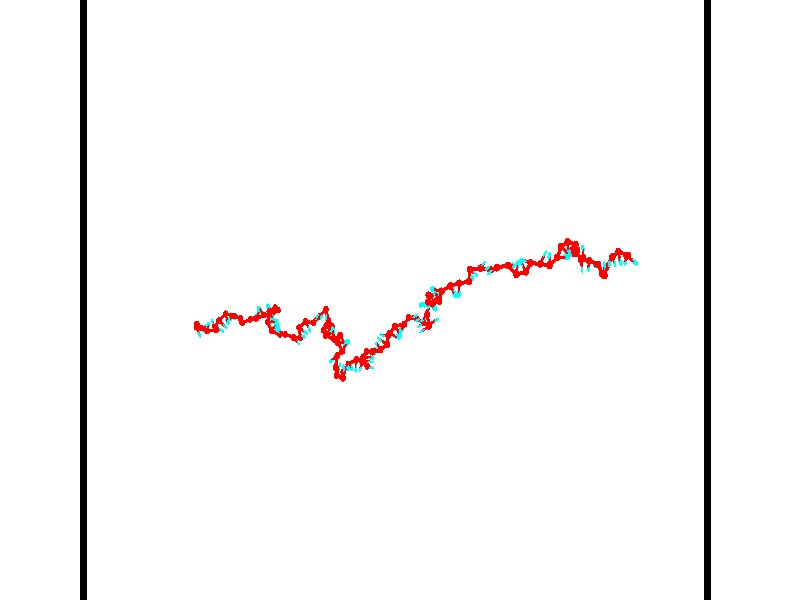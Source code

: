 // switches for output
#declare DRAW_BASES = 1; // possible values are 0, 1; only relevant for DNA ribbons
#declare DRAW_BASES_TYPE = 3; // possible values are 1, 2, 3; only relevant for DNA ribbons
#declare DRAW_FOG = 0; // set to 1 to enable fog

#include "colors.inc"

#include "transforms.inc"
background { rgb <1, 1, 1>}

#default {
   normal{
       ripples 0.25
       frequency 0.20
       turbulence 0.2
       lambda 5
   }
	finish {
		phong 0.1
		phong_size 40.
	}
}

// original window dimensions: 1024x640


// camera settings

camera {
	sky <-0, 1, 0>
	up <-0, 1, 0>
	right 1.6 * <0.99995, 0, 0.00999983>
	location <54.4867, 55, 106.329>
	look_at <55, 55, 55.0001>
	direction <0.513302, 0, -51.3289>
	angle 67.0682
}


# declare cpy_camera_pos = <54.4867, 55, 106.329>;
# if (DRAW_FOG = 1)
fog {
	fog_type 2
	up vnormalize(cpy_camera_pos)
	color rgbt<1,1,1,0.3>
	distance 1e-5
	fog_alt 3e-3
	fog_offset 88
}
# end


// LIGHTS

# declare lum = 6;
global_settings {
	ambient_light rgb lum * <0.05, 0.05, 0.05>
	max_trace_level 15
}# declare cpy_direct_light_amount = 0.25;
light_source
{	1000 * <-0.98995, -1, 1.00995>,
	rgb lum * cpy_direct_light_amount
	parallel
}

light_source
{	1000 * <0.98995, 1, -1.00995>,
	rgb lum * cpy_direct_light_amount
	parallel
}

// strand 0

// nucleotide -1

// particle -1
sphere {
	<36.180927, 52.881035, 50.155674> 0.250000
	pigment { color rgbt <1,0,0,0> }
	no_shadow
}
cylinder {
	<36.379551, 52.572746, 50.315384>,  <36.498726, 52.387772, 50.411209>, 0.100000
	pigment { color rgbt <1,0,0,0> }
	no_shadow
}
cylinder {
	<36.379551, 52.572746, 50.315384>,  <36.180927, 52.881035, 50.155674>, 0.100000
	pigment { color rgbt <1,0,0,0> }
	no_shadow
}

// particle -1
sphere {
	<36.379551, 52.572746, 50.315384> 0.100000
	pigment { color rgbt <1,0,0,0> }
	no_shadow
}
sphere {
	0, 1
	scale<0.080000,0.200000,0.300000>
	matrix <0.736296, 0.617602, 0.276470,
		-0.459674, 0.156701, 0.874154,
		0.496557, -0.770722, 0.399274,
		36.528519, 52.341530, 50.435165>
	pigment { color rgbt <0,1,1,0> }
	no_shadow
}
cylinder {
	<36.437344, 53.155769, 50.887676>,  <36.180927, 52.881035, 50.155674>, 0.130000
	pigment { color rgbt <1,0,0,0> }
	no_shadow
}

// nucleotide -1

// particle -1
sphere {
	<36.437344, 53.155769, 50.887676> 0.250000
	pigment { color rgbt <1,0,0,0> }
	no_shadow
}
cylinder {
	<36.667587, 52.895763, 50.689217>,  <36.805733, 52.739761, 50.570141>, 0.100000
	pigment { color rgbt <1,0,0,0> }
	no_shadow
}
cylinder {
	<36.667587, 52.895763, 50.689217>,  <36.437344, 53.155769, 50.887676>, 0.100000
	pigment { color rgbt <1,0,0,0> }
	no_shadow
}

// particle -1
sphere {
	<36.667587, 52.895763, 50.689217> 0.100000
	pigment { color rgbt <1,0,0,0> }
	no_shadow
}
sphere {
	0, 1
	scale<0.080000,0.200000,0.300000>
	matrix <0.811978, 0.526145, 0.252714,
		0.096777, -0.548323, 0.830648,
		0.575610, -0.650010, -0.496145,
		36.840271, 52.700760, 50.540375>
	pigment { color rgbt <0,1,1,0> }
	no_shadow
}
cylinder {
	<36.926636, 52.883537, 51.318825>,  <36.437344, 53.155769, 50.887676>, 0.130000
	pigment { color rgbt <1,0,0,0> }
	no_shadow
}

// nucleotide -1

// particle -1
sphere {
	<36.926636, 52.883537, 51.318825> 0.250000
	pigment { color rgbt <1,0,0,0> }
	no_shadow
}
cylinder {
	<37.077358, 52.921906, 50.950298>,  <37.167789, 52.944927, 50.729183>, 0.100000
	pigment { color rgbt <1,0,0,0> }
	no_shadow
}
cylinder {
	<37.077358, 52.921906, 50.950298>,  <36.926636, 52.883537, 51.318825>, 0.100000
	pigment { color rgbt <1,0,0,0> }
	no_shadow
}

// particle -1
sphere {
	<37.077358, 52.921906, 50.950298> 0.100000
	pigment { color rgbt <1,0,0,0> }
	no_shadow
}
sphere {
	0, 1
	scale<0.080000,0.200000,0.300000>
	matrix <0.804391, 0.459319, 0.376803,
		0.459319, -0.883078, 0.095918,
		-0.376803, -0.095918, 0.921314,
		37.190399, 52.950680, 50.673904>
	pigment { color rgbt <0,1,1,0> }
	no_shadow
}
cylinder {
	<37.559666, 52.666332, 51.434639>,  <36.926636, 52.883537, 51.318825>, 0.130000
	pigment { color rgbt <1,0,0,0> }
	no_shadow
}

// nucleotide -1

// particle -1
sphere {
	<37.559666, 52.666332, 51.434639> 0.250000
	pigment { color rgbt <1,0,0,0> }
	no_shadow
}
cylinder {
	<37.519512, 52.911488, 51.121132>,  <37.495422, 53.058578, 50.933025>, 0.100000
	pigment { color rgbt <1,0,0,0> }
	no_shadow
}
cylinder {
	<37.519512, 52.911488, 51.121132>,  <37.559666, 52.666332, 51.434639>, 0.100000
	pigment { color rgbt <1,0,0,0> }
	no_shadow
}

// particle -1
sphere {
	<37.519512, 52.911488, 51.121132> 0.100000
	pigment { color rgbt <1,0,0,0> }
	no_shadow
}
sphere {
	0, 1
	scale<0.080000,0.200000,0.300000>
	matrix <0.908033, 0.378432, 0.179626,
		0.406694, -0.693658, -0.594507,
		-0.100382, 0.612884, -0.783771,
		37.489399, 53.095352, 50.886002>
	pigment { color rgbt <0,1,1,0> }
	no_shadow
}
cylinder {
	<38.192619, 52.694736, 50.926315>,  <37.559666, 52.666332, 51.434639>, 0.130000
	pigment { color rgbt <1,0,0,0> }
	no_shadow
}

// nucleotide -1

// particle -1
sphere {
	<38.192619, 52.694736, 50.926315> 0.250000
	pigment { color rgbt <1,0,0,0> }
	no_shadow
}
cylinder {
	<38.013340, 53.051876, 50.908722>,  <37.905773, 53.266159, 50.898167>, 0.100000
	pigment { color rgbt <1,0,0,0> }
	no_shadow
}
cylinder {
	<38.013340, 53.051876, 50.908722>,  <38.192619, 52.694736, 50.926315>, 0.100000
	pigment { color rgbt <1,0,0,0> }
	no_shadow
}

// particle -1
sphere {
	<38.013340, 53.051876, 50.908722> 0.100000
	pigment { color rgbt <1,0,0,0> }
	no_shadow
}
sphere {
	0, 1
	scale<0.080000,0.200000,0.300000>
	matrix <0.890286, 0.450270, 0.068174,
		0.080673, -0.008602, -0.996704,
		-0.448200, 0.892851, -0.043983,
		37.878880, 53.319733, 50.895527>
	pigment { color rgbt <0,1,1,0> }
	no_shadow
}
cylinder {
	<38.347996, 52.987717, 51.712936>,  <38.192619, 52.694736, 50.926315>, 0.130000
	pigment { color rgbt <1,0,0,0> }
	no_shadow
}

// nucleotide -1

// particle -1
sphere {
	<38.347996, 52.987717, 51.712936> 0.250000
	pigment { color rgbt <1,0,0,0> }
	no_shadow
}
cylinder {
	<38.706871, 52.830688, 51.793869>,  <38.922195, 52.736473, 51.842430>, 0.100000
	pigment { color rgbt <1,0,0,0> }
	no_shadow
}
cylinder {
	<38.706871, 52.830688, 51.793869>,  <38.347996, 52.987717, 51.712936>, 0.100000
	pigment { color rgbt <1,0,0,0> }
	no_shadow
}

// particle -1
sphere {
	<38.706871, 52.830688, 51.793869> 0.100000
	pigment { color rgbt <1,0,0,0> }
	no_shadow
}
sphere {
	0, 1
	scale<0.080000,0.200000,0.300000>
	matrix <0.437876, 0.730943, -0.523437,
		0.057591, 0.558220, 0.827692,
		0.897189, -0.392571, 0.202335,
		38.976028, 52.712917, 51.854568>
	pigment { color rgbt <0,1,1,0> }
	no_shadow
}
cylinder {
	<38.768330, 53.456688, 51.974609>,  <38.347996, 52.987717, 51.712936>, 0.130000
	pigment { color rgbt <1,0,0,0> }
	no_shadow
}

// nucleotide -1

// particle -1
sphere {
	<38.768330, 53.456688, 51.974609> 0.250000
	pigment { color rgbt <1,0,0,0> }
	no_shadow
}
cylinder {
	<39.016541, 53.199017, 51.795734>,  <39.165466, 53.044415, 51.688408>, 0.100000
	pigment { color rgbt <1,0,0,0> }
	no_shadow
}
cylinder {
	<39.016541, 53.199017, 51.795734>,  <38.768330, 53.456688, 51.974609>, 0.100000
	pigment { color rgbt <1,0,0,0> }
	no_shadow
}

// particle -1
sphere {
	<39.016541, 53.199017, 51.795734> 0.100000
	pigment { color rgbt <1,0,0,0> }
	no_shadow
}
sphere {
	0, 1
	scale<0.080000,0.200000,0.300000>
	matrix <0.408262, 0.752265, -0.517126,
		0.669525, 0.138323, 0.729797,
		0.620531, -0.644177, -0.447188,
		39.202702, 53.005764, 51.661579>
	pigment { color rgbt <0,1,1,0> }
	no_shadow
}
cylinder {
	<39.327011, 53.965775, 51.825920>,  <38.768330, 53.456688, 51.974609>, 0.130000
	pigment { color rgbt <1,0,0,0> }
	no_shadow
}

// nucleotide -1

// particle -1
sphere {
	<39.327011, 53.965775, 51.825920> 0.250000
	pigment { color rgbt <1,0,0,0> }
	no_shadow
}
cylinder {
	<39.366413, 53.626884, 51.617111>,  <39.390053, 53.423550, 51.491825>, 0.100000
	pigment { color rgbt <1,0,0,0> }
	no_shadow
}
cylinder {
	<39.366413, 53.626884, 51.617111>,  <39.327011, 53.965775, 51.825920>, 0.100000
	pigment { color rgbt <1,0,0,0> }
	no_shadow
}

// particle -1
sphere {
	<39.366413, 53.626884, 51.617111> 0.100000
	pigment { color rgbt <1,0,0,0> }
	no_shadow
}
sphere {
	0, 1
	scale<0.080000,0.200000,0.300000>
	matrix <0.351554, 0.520376, -0.778215,
		0.930971, -0.106862, 0.349104,
		0.098504, -0.847225, -0.522022,
		39.395966, 53.372719, 51.460503>
	pigment { color rgbt <0,1,1,0> }
	no_shadow
}
cylinder {
	<40.053680, 53.803593, 51.666031>,  <39.327011, 53.965775, 51.825920>, 0.130000
	pigment { color rgbt <1,0,0,0> }
	no_shadow
}

// nucleotide -1

// particle -1
sphere {
	<40.053680, 53.803593, 51.666031> 0.250000
	pigment { color rgbt <1,0,0,0> }
	no_shadow
}
cylinder {
	<39.780487, 53.678802, 51.401848>,  <39.616570, 53.603928, 51.243340>, 0.100000
	pigment { color rgbt <1,0,0,0> }
	no_shadow
}
cylinder {
	<39.780487, 53.678802, 51.401848>,  <40.053680, 53.803593, 51.666031>, 0.100000
	pigment { color rgbt <1,0,0,0> }
	no_shadow
}

// particle -1
sphere {
	<39.780487, 53.678802, 51.401848> 0.100000
	pigment { color rgbt <1,0,0,0> }
	no_shadow
}
sphere {
	0, 1
	scale<0.080000,0.200000,0.300000>
	matrix <0.442175, 0.543108, -0.713803,
		0.581389, -0.779554, -0.232987,
		-0.682984, -0.311976, -0.660457,
		39.575592, 53.585213, 51.203712>
	pigment { color rgbt <0,1,1,0> }
	no_shadow
}
cylinder {
	<40.471130, 53.596085, 51.107170>,  <40.053680, 53.803593, 51.666031>, 0.130000
	pigment { color rgbt <1,0,0,0> }
	no_shadow
}

// nucleotide -1

// particle -1
sphere {
	<40.471130, 53.596085, 51.107170> 0.250000
	pigment { color rgbt <1,0,0,0> }
	no_shadow
}
cylinder {
	<40.103634, 53.619366, 50.950947>,  <39.883137, 53.633335, 50.857212>, 0.100000
	pigment { color rgbt <1,0,0,0> }
	no_shadow
}
cylinder {
	<40.103634, 53.619366, 50.950947>,  <40.471130, 53.596085, 51.107170>, 0.100000
	pigment { color rgbt <1,0,0,0> }
	no_shadow
}

// particle -1
sphere {
	<40.103634, 53.619366, 50.950947> 0.100000
	pigment { color rgbt <1,0,0,0> }
	no_shadow
}
sphere {
	0, 1
	scale<0.080000,0.200000,0.300000>
	matrix <0.385323, 0.348315, -0.854519,
		0.086300, -0.935569, -0.342438,
		-0.918738, 0.058204, -0.390556,
		39.828014, 53.636826, 50.833778>
	pigment { color rgbt <0,1,1,0> }
	no_shadow
}
cylinder {
	<40.482040, 53.242687, 50.484665>,  <40.471130, 53.596085, 51.107170>, 0.130000
	pigment { color rgbt <1,0,0,0> }
	no_shadow
}

// nucleotide -1

// particle -1
sphere {
	<40.482040, 53.242687, 50.484665> 0.250000
	pigment { color rgbt <1,0,0,0> }
	no_shadow
}
cylinder {
	<40.193832, 53.517929, 50.450348>,  <40.020908, 53.683075, 50.429756>, 0.100000
	pigment { color rgbt <1,0,0,0> }
	no_shadow
}
cylinder {
	<40.193832, 53.517929, 50.450348>,  <40.482040, 53.242687, 50.484665>, 0.100000
	pigment { color rgbt <1,0,0,0> }
	no_shadow
}

// particle -1
sphere {
	<40.193832, 53.517929, 50.450348> 0.100000
	pigment { color rgbt <1,0,0,0> }
	no_shadow
}
sphere {
	0, 1
	scale<0.080000,0.200000,0.300000>
	matrix <0.449494, 0.369251, -0.813393,
		-0.528023, -0.624629, -0.575353,
		-0.720518, 0.688108, -0.085793,
		39.977676, 53.724361, 50.424610>
	pigment { color rgbt <0,1,1,0> }
	no_shadow
}
cylinder {
	<41.141098, 53.498268, 50.125038>,  <40.482040, 53.242687, 50.484665>, 0.130000
	pigment { color rgbt <1,0,0,0> }
	no_shadow
}

// nucleotide -1

// particle -1
sphere {
	<41.141098, 53.498268, 50.125038> 0.250000
	pigment { color rgbt <1,0,0,0> }
	no_shadow
}
cylinder {
	<41.429928, 53.658287, 49.899269>,  <41.603226, 53.754299, 49.763809>, 0.100000
	pigment { color rgbt <1,0,0,0> }
	no_shadow
}
cylinder {
	<41.429928, 53.658287, 49.899269>,  <41.141098, 53.498268, 50.125038>, 0.100000
	pigment { color rgbt <1,0,0,0> }
	no_shadow
}

// particle -1
sphere {
	<41.429928, 53.658287, 49.899269> 0.100000
	pigment { color rgbt <1,0,0,0> }
	no_shadow
}
sphere {
	0, 1
	scale<0.080000,0.200000,0.300000>
	matrix <0.306539, 0.546378, 0.779426,
		0.620195, -0.735820, 0.271895,
		0.722075, 0.400050, -0.564418,
		41.646549, 53.778301, 49.729942>
	pigment { color rgbt <0,1,1,0> }
	no_shadow
}
cylinder {
	<41.775661, 53.576340, 50.439301>,  <41.141098, 53.498268, 50.125038>, 0.130000
	pigment { color rgbt <1,0,0,0> }
	no_shadow
}

// nucleotide -1

// particle -1
sphere {
	<41.775661, 53.576340, 50.439301> 0.250000
	pigment { color rgbt <1,0,0,0> }
	no_shadow
}
cylinder {
	<41.868340, 53.862923, 50.176086>,  <41.923946, 54.034870, 50.018158>, 0.100000
	pigment { color rgbt <1,0,0,0> }
	no_shadow
}
cylinder {
	<41.868340, 53.862923, 50.176086>,  <41.775661, 53.576340, 50.439301>, 0.100000
	pigment { color rgbt <1,0,0,0> }
	no_shadow
}

// particle -1
sphere {
	<41.868340, 53.862923, 50.176086> 0.100000
	pigment { color rgbt <1,0,0,0> }
	no_shadow
}
sphere {
	0, 1
	scale<0.080000,0.200000,0.300000>
	matrix <0.244913, 0.611691, 0.752231,
		0.941454, -0.335448, -0.033745,
		0.231693, 0.716456, -0.658035,
		41.937847, 54.077858, 49.978676>
	pigment { color rgbt <0,1,1,0> }
	no_shadow
}
cylinder {
	<42.484722, 53.827675, 50.419155>,  <41.775661, 53.576340, 50.439301>, 0.130000
	pigment { color rgbt <1,0,0,0> }
	no_shadow
}

// nucleotide -1

// particle -1
sphere {
	<42.484722, 53.827675, 50.419155> 0.250000
	pigment { color rgbt <1,0,0,0> }
	no_shadow
}
cylinder {
	<42.217407, 54.113522, 50.336487>,  <42.057018, 54.285030, 50.286884>, 0.100000
	pigment { color rgbt <1,0,0,0> }
	no_shadow
}
cylinder {
	<42.217407, 54.113522, 50.336487>,  <42.484722, 53.827675, 50.419155>, 0.100000
	pigment { color rgbt <1,0,0,0> }
	no_shadow
}

// particle -1
sphere {
	<42.217407, 54.113522, 50.336487> 0.100000
	pigment { color rgbt <1,0,0,0> }
	no_shadow
}
sphere {
	0, 1
	scale<0.080000,0.200000,0.300000>
	matrix <0.282766, 0.500997, 0.817952,
		0.688064, 0.488189, -0.536880,
		-0.668290, 0.714614, -0.206674,
		42.016922, 54.327908, 50.274483>
	pigment { color rgbt <0,1,1,0> }
	no_shadow
}
cylinder {
	<43.206814, 53.927280, 50.464916>,  <42.484722, 53.827675, 50.419155>, 0.130000
	pigment { color rgbt <1,0,0,0> }
	no_shadow
}

// nucleotide -1

// particle -1
sphere {
	<43.206814, 53.927280, 50.464916> 0.250000
	pigment { color rgbt <1,0,0,0> }
	no_shadow
}
cylinder {
	<43.049988, 54.248886, 50.643734>,  <42.955891, 54.441849, 50.751022>, 0.100000
	pigment { color rgbt <1,0,0,0> }
	no_shadow
}
cylinder {
	<43.049988, 54.248886, 50.643734>,  <43.206814, 53.927280, 50.464916>, 0.100000
	pigment { color rgbt <1,0,0,0> }
	no_shadow
}

// particle -1
sphere {
	<43.049988, 54.248886, 50.643734> 0.100000
	pigment { color rgbt <1,0,0,0> }
	no_shadow
}
sphere {
	0, 1
	scale<0.080000,0.200000,0.300000>
	matrix <-0.105851, -0.522149, 0.846260,
		0.913826, 0.284473, 0.289824,
		-0.392070, 0.804012, 0.447041,
		42.932365, 54.490089, 50.777847>
	pigment { color rgbt <0,1,1,0> }
	no_shadow
}
cylinder {
	<43.846336, 54.220448, 50.818401>,  <43.206814, 53.927280, 50.464916>, 0.130000
	pigment { color rgbt <1,0,0,0> }
	no_shadow
}

// nucleotide -1

// particle -1
sphere {
	<43.846336, 54.220448, 50.818401> 0.250000
	pigment { color rgbt <1,0,0,0> }
	no_shadow
}
cylinder {
	<43.484402, 54.172405, 50.981789>,  <43.267242, 54.143578, 51.079823>, 0.100000
	pigment { color rgbt <1,0,0,0> }
	no_shadow
}
cylinder {
	<43.484402, 54.172405, 50.981789>,  <43.846336, 54.220448, 50.818401>, 0.100000
	pigment { color rgbt <1,0,0,0> }
	no_shadow
}

// particle -1
sphere {
	<43.484402, 54.172405, 50.981789> 0.100000
	pigment { color rgbt <1,0,0,0> }
	no_shadow
}
sphere {
	0, 1
	scale<0.080000,0.200000,0.300000>
	matrix <0.375836, -0.676116, 0.633730,
		0.200057, 0.726939, 0.656915,
		-0.904834, -0.120110, 0.408472,
		43.212952, 54.136372, 51.104332>
	pigment { color rgbt <0,1,1,0> }
	no_shadow
}
cylinder {
	<43.737770, 54.420063, 51.615692>,  <43.846336, 54.220448, 50.818401>, 0.130000
	pigment { color rgbt <1,0,0,0> }
	no_shadow
}

// nucleotide -1

// particle -1
sphere {
	<43.737770, 54.420063, 51.615692> 0.250000
	pigment { color rgbt <1,0,0,0> }
	no_shadow
}
cylinder {
	<43.495815, 54.113945, 51.527653>,  <43.350643, 53.930275, 51.474831>, 0.100000
	pigment { color rgbt <1,0,0,0> }
	no_shadow
}
cylinder {
	<43.495815, 54.113945, 51.527653>,  <43.737770, 54.420063, 51.615692>, 0.100000
	pigment { color rgbt <1,0,0,0> }
	no_shadow
}

// particle -1
sphere {
	<43.495815, 54.113945, 51.527653> 0.100000
	pigment { color rgbt <1,0,0,0> }
	no_shadow
}
sphere {
	0, 1
	scale<0.080000,0.200000,0.300000>
	matrix <0.538318, -0.596651, 0.595165,
		-0.586794, 0.241526, 0.772876,
		-0.604885, -0.765292, -0.220094,
		43.314350, 53.884357, 51.461624>
	pigment { color rgbt <0,1,1,0> }
	no_shadow
}
cylinder {
	<43.326523, 54.142162, 52.177464>,  <43.737770, 54.420063, 51.615692>, 0.130000
	pigment { color rgbt <1,0,0,0> }
	no_shadow
}

// nucleotide -1

// particle -1
sphere {
	<43.326523, 54.142162, 52.177464> 0.250000
	pigment { color rgbt <1,0,0,0> }
	no_shadow
}
cylinder {
	<43.424393, 53.855396, 51.916336>,  <43.483116, 53.683338, 51.759659>, 0.100000
	pigment { color rgbt <1,0,0,0> }
	no_shadow
}
cylinder {
	<43.424393, 53.855396, 51.916336>,  <43.326523, 54.142162, 52.177464>, 0.100000
	pigment { color rgbt <1,0,0,0> }
	no_shadow
}

// particle -1
sphere {
	<43.424393, 53.855396, 51.916336> 0.100000
	pigment { color rgbt <1,0,0,0> }
	no_shadow
}
sphere {
	0, 1
	scale<0.080000,0.200000,0.300000>
	matrix <0.472215, -0.499933, 0.726003,
		-0.846845, -0.485907, 0.216214,
		0.244678, -0.716911, -0.652818,
		43.497795, 53.640324, 51.720490>
	pigment { color rgbt <0,1,1,0> }
	no_shadow
}
cylinder {
	<43.235577, 53.335857, 52.363464>,  <43.326523, 54.142162, 52.177464>, 0.130000
	pigment { color rgbt <1,0,0,0> }
	no_shadow
}

// nucleotide -1

// particle -1
sphere {
	<43.235577, 53.335857, 52.363464> 0.250000
	pigment { color rgbt <1,0,0,0> }
	no_shadow
}
cylinder {
	<43.571884, 53.376789, 52.150810>,  <43.773666, 53.401348, 52.023216>, 0.100000
	pigment { color rgbt <1,0,0,0> }
	no_shadow
}
cylinder {
	<43.571884, 53.376789, 52.150810>,  <43.235577, 53.335857, 52.363464>, 0.100000
	pigment { color rgbt <1,0,0,0> }
	no_shadow
}

// particle -1
sphere {
	<43.571884, 53.376789, 52.150810> 0.100000
	pigment { color rgbt <1,0,0,0> }
	no_shadow
}
sphere {
	0, 1
	scale<0.080000,0.200000,0.300000>
	matrix <0.524312, -0.398653, 0.752444,
		-0.134940, -0.911375, -0.388828,
		0.840766, 0.102333, -0.531639,
		43.824116, 53.407490, 51.991318>
	pigment { color rgbt <0,1,1,0> }
	no_shadow
}
cylinder {
	<43.532619, 52.694328, 52.258972>,  <43.235577, 53.335857, 52.363464>, 0.130000
	pigment { color rgbt <1,0,0,0> }
	no_shadow
}

// nucleotide -1

// particle -1
sphere {
	<43.532619, 52.694328, 52.258972> 0.250000
	pigment { color rgbt <1,0,0,0> }
	no_shadow
}
cylinder {
	<43.799347, 52.992138, 52.271843>,  <43.959385, 53.170822, 52.279564>, 0.100000
	pigment { color rgbt <1,0,0,0> }
	no_shadow
}
cylinder {
	<43.799347, 52.992138, 52.271843>,  <43.532619, 52.694328, 52.258972>, 0.100000
	pigment { color rgbt <1,0,0,0> }
	no_shadow
}

// particle -1
sphere {
	<43.799347, 52.992138, 52.271843> 0.100000
	pigment { color rgbt <1,0,0,0> }
	no_shadow
}
sphere {
	0, 1
	scale<0.080000,0.200000,0.300000>
	matrix <0.501623, -0.480364, 0.719462,
		0.551111, -0.463613, -0.693787,
		0.666822, 0.744523, 0.032174,
		43.999393, 53.215496, 52.281494>
	pigment { color rgbt <0,1,1,0> }
	no_shadow
}
cylinder {
	<44.255497, 52.417416, 52.082142>,  <43.532619, 52.694328, 52.258972>, 0.130000
	pigment { color rgbt <1,0,0,0> }
	no_shadow
}

// nucleotide -1

// particle -1
sphere {
	<44.255497, 52.417416, 52.082142> 0.250000
	pigment { color rgbt <1,0,0,0> }
	no_shadow
}
cylinder {
	<44.191628, 52.716103, 52.340416>,  <44.153305, 52.895317, 52.495380>, 0.100000
	pigment { color rgbt <1,0,0,0> }
	no_shadow
}
cylinder {
	<44.191628, 52.716103, 52.340416>,  <44.255497, 52.417416, 52.082142>, 0.100000
	pigment { color rgbt <1,0,0,0> }
	no_shadow
}

// particle -1
sphere {
	<44.191628, 52.716103, 52.340416> 0.100000
	pigment { color rgbt <1,0,0,0> }
	no_shadow
}
sphere {
	0, 1
	scale<0.080000,0.200000,0.300000>
	matrix <0.178847, -0.621375, 0.762828,
		0.970834, 0.237284, -0.034331,
		-0.159674, 0.746720, 0.645689,
		44.143726, 52.940117, 52.534122>
	pigment { color rgbt <0,1,1,0> }
	no_shadow
}
cylinder {
	<44.803970, 52.455837, 52.553646>,  <44.255497, 52.417416, 52.082142>, 0.130000
	pigment { color rgbt <1,0,0,0> }
	no_shadow
}

// nucleotide -1

// particle -1
sphere {
	<44.803970, 52.455837, 52.553646> 0.250000
	pigment { color rgbt <1,0,0,0> }
	no_shadow
}
cylinder {
	<44.493279, 52.637173, 52.728539>,  <44.306862, 52.745972, 52.833473>, 0.100000
	pigment { color rgbt <1,0,0,0> }
	no_shadow
}
cylinder {
	<44.493279, 52.637173, 52.728539>,  <44.803970, 52.455837, 52.553646>, 0.100000
	pigment { color rgbt <1,0,0,0> }
	no_shadow
}

// particle -1
sphere {
	<44.493279, 52.637173, 52.728539> 0.100000
	pigment { color rgbt <1,0,0,0> }
	no_shadow
}
sphere {
	0, 1
	scale<0.080000,0.200000,0.300000>
	matrix <0.142161, -0.550098, 0.822911,
		0.613575, 0.701340, 0.362833,
		-0.776734, 0.453337, 0.437230,
		44.260258, 52.773174, 52.859707>
	pigment { color rgbt <0,1,1,0> }
	no_shadow
}
cylinder {
	<45.530430, 52.226280, 52.516560>,  <44.803970, 52.455837, 52.553646>, 0.130000
	pigment { color rgbt <1,0,0,0> }
	no_shadow
}

// nucleotide -1

// particle -1
sphere {
	<45.530430, 52.226280, 52.516560> 0.250000
	pigment { color rgbt <1,0,0,0> }
	no_shadow
}
cylinder {
	<45.703125, 51.992836, 52.241459>,  <45.806740, 51.852768, 52.076397>, 0.100000
	pigment { color rgbt <1,0,0,0> }
	no_shadow
}
cylinder {
	<45.703125, 51.992836, 52.241459>,  <45.530430, 52.226280, 52.516560>, 0.100000
	pigment { color rgbt <1,0,0,0> }
	no_shadow
}

// particle -1
sphere {
	<45.703125, 51.992836, 52.241459> 0.100000
	pigment { color rgbt <1,0,0,0> }
	no_shadow
}
sphere {
	0, 1
	scale<0.080000,0.200000,0.300000>
	matrix <-0.607015, -0.751968, 0.257052,
		-0.667185, 0.306495, -0.678914,
		0.431737, -0.583613, -0.687750,
		45.832645, 51.817753, 52.035133>
	pigment { color rgbt <0,1,1,0> }
	no_shadow
}
cylinder {
	<46.195049, 52.207638, 52.665340>,  <45.530430, 52.226280, 52.516560>, 0.130000
	pigment { color rgbt <1,0,0,0> }
	no_shadow
}

// nucleotide -1

// particle -1
sphere {
	<46.195049, 52.207638, 52.665340> 0.250000
	pigment { color rgbt <1,0,0,0> }
	no_shadow
}
cylinder {
	<46.395710, 52.270473, 53.005615>,  <46.516106, 52.308174, 53.209782>, 0.100000
	pigment { color rgbt <1,0,0,0> }
	no_shadow
}
cylinder {
	<46.395710, 52.270473, 53.005615>,  <46.195049, 52.207638, 52.665340>, 0.100000
	pigment { color rgbt <1,0,0,0> }
	no_shadow
}

// particle -1
sphere {
	<46.395710, 52.270473, 53.005615> 0.100000
	pigment { color rgbt <1,0,0,0> }
	no_shadow
}
sphere {
	0, 1
	scale<0.080000,0.200000,0.300000>
	matrix <0.507550, 0.742882, -0.436484,
		-0.700530, 0.650729, 0.292933,
		0.501648, 0.157092, 0.850689,
		46.546204, 52.317600, 53.260822>
	pigment { color rgbt <0,1,1,0> }
	no_shadow
}
cylinder {
	<46.082870, 52.969875, 52.787964>,  <46.195049, 52.207638, 52.665340>, 0.130000
	pigment { color rgbt <1,0,0,0> }
	no_shadow
}

// nucleotide -1

// particle -1
sphere {
	<46.082870, 52.969875, 52.787964> 0.250000
	pigment { color rgbt <1,0,0,0> }
	no_shadow
}
cylinder {
	<46.407345, 52.785553, 52.931984>,  <46.602028, 52.674957, 53.018394>, 0.100000
	pigment { color rgbt <1,0,0,0> }
	no_shadow
}
cylinder {
	<46.407345, 52.785553, 52.931984>,  <46.082870, 52.969875, 52.787964>, 0.100000
	pigment { color rgbt <1,0,0,0> }
	no_shadow
}

// particle -1
sphere {
	<46.407345, 52.785553, 52.931984> 0.100000
	pigment { color rgbt <1,0,0,0> }
	no_shadow
}
sphere {
	0, 1
	scale<0.080000,0.200000,0.300000>
	matrix <0.575399, 0.519042, -0.632069,
		0.104382, 0.719897, 0.686188,
		0.811184, -0.460808, 0.360050,
		46.650700, 52.647312, 53.039997>
	pigment { color rgbt <0,1,1,0> }
	no_shadow
}
cylinder {
	<46.642231, 53.412350, 52.708298>,  <46.082870, 52.969875, 52.787964>, 0.130000
	pigment { color rgbt <1,0,0,0> }
	no_shadow
}

// nucleotide -1

// particle -1
sphere {
	<46.642231, 53.412350, 52.708298> 0.250000
	pigment { color rgbt <1,0,0,0> }
	no_shadow
}
cylinder {
	<46.847198, 53.080162, 52.795704>,  <46.970181, 52.880852, 52.848148>, 0.100000
	pigment { color rgbt <1,0,0,0> }
	no_shadow
}
cylinder {
	<46.847198, 53.080162, 52.795704>,  <46.642231, 53.412350, 52.708298>, 0.100000
	pigment { color rgbt <1,0,0,0> }
	no_shadow
}

// particle -1
sphere {
	<46.847198, 53.080162, 52.795704> 0.100000
	pigment { color rgbt <1,0,0,0> }
	no_shadow
}
sphere {
	0, 1
	scale<0.080000,0.200000,0.300000>
	matrix <0.777726, 0.340915, -0.528128,
		0.364095, 0.440573, 0.820567,
		0.512422, -0.830465, 0.218519,
		47.000927, 52.831024, 52.861259>
	pigment { color rgbt <0,1,1,0> }
	no_shadow
}
cylinder {
	<47.351738, 53.314556, 52.776073>,  <46.642231, 53.412350, 52.708298>, 0.130000
	pigment { color rgbt <1,0,0,0> }
	no_shadow
}

// nucleotide -1

// particle -1
sphere {
	<47.351738, 53.314556, 52.776073> 0.250000
	pigment { color rgbt <1,0,0,0> }
	no_shadow
}
cylinder {
	<47.554462, 53.579010, 52.997360>,  <47.676098, 53.737682, 53.130131>, 0.100000
	pigment { color rgbt <1,0,0,0> }
	no_shadow
}
cylinder {
	<47.554462, 53.579010, 52.997360>,  <47.351738, 53.314556, 52.776073>, 0.100000
	pigment { color rgbt <1,0,0,0> }
	no_shadow
}

// particle -1
sphere {
	<47.554462, 53.579010, 52.997360> 0.100000
	pigment { color rgbt <1,0,0,0> }
	no_shadow
}
sphere {
	0, 1
	scale<0.080000,0.200000,0.300000>
	matrix <0.855039, -0.303794, -0.420259,
		-0.109785, 0.686010, -0.719262,
		0.506809, 0.661135, 0.553213,
		47.706505, 53.777351, 53.163322>
	pigment { color rgbt <0,1,1,0> }
	no_shadow
}
cylinder {
	<47.796528, 53.770493, 52.381752>,  <47.351738, 53.314556, 52.776073>, 0.130000
	pigment { color rgbt <1,0,0,0> }
	no_shadow
}

// nucleotide -1

// particle -1
sphere {
	<47.796528, 53.770493, 52.381752> 0.250000
	pigment { color rgbt <1,0,0,0> }
	no_shadow
}
cylinder {
	<47.956688, 53.754852, 52.747955>,  <48.052784, 53.745468, 52.967678>, 0.100000
	pigment { color rgbt <1,0,0,0> }
	no_shadow
}
cylinder {
	<47.956688, 53.754852, 52.747955>,  <47.796528, 53.770493, 52.381752>, 0.100000
	pigment { color rgbt <1,0,0,0> }
	no_shadow
}

// particle -1
sphere {
	<47.956688, 53.754852, 52.747955> 0.100000
	pigment { color rgbt <1,0,0,0> }
	no_shadow
}
sphere {
	0, 1
	scale<0.080000,0.200000,0.300000>
	matrix <0.840427, -0.382500, -0.383895,
		0.365191, 0.923128, -0.120292,
		0.400396, -0.039098, 0.915508,
		48.076805, 53.743122, 53.022606>
	pigment { color rgbt <0,1,1,0> }
	no_shadow
}
cylinder {
	<48.436665, 54.310993, 52.549206>,  <47.796528, 53.770493, 52.381752>, 0.130000
	pigment { color rgbt <1,0,0,0> }
	no_shadow
}

// nucleotide -1

// particle -1
sphere {
	<48.436665, 54.310993, 52.549206> 0.250000
	pigment { color rgbt <1,0,0,0> }
	no_shadow
}
cylinder {
	<48.455708, 53.963936, 52.747166>,  <48.467133, 53.755699, 52.865940>, 0.100000
	pigment { color rgbt <1,0,0,0> }
	no_shadow
}
cylinder {
	<48.455708, 53.963936, 52.747166>,  <48.436665, 54.310993, 52.549206>, 0.100000
	pigment { color rgbt <1,0,0,0> }
	no_shadow
}

// particle -1
sphere {
	<48.455708, 53.963936, 52.747166> 0.100000
	pigment { color rgbt <1,0,0,0> }
	no_shadow
}
sphere {
	0, 1
	scale<0.080000,0.200000,0.300000>
	matrix <0.947430, -0.117719, -0.297521,
		0.316402, 0.483046, 0.816429,
		0.047607, -0.867645, 0.494899,
		48.469990, 53.703644, 52.895634>
	pigment { color rgbt <0,1,1,0> }
	no_shadow
}
cylinder {
	<48.614315, 53.526772, 52.435600>,  <48.436665, 54.310993, 52.549206>, 0.130000
	pigment { color rgbt <1,0,0,0> }
	no_shadow
}

// nucleotide -1

// particle -1
sphere {
	<48.614315, 53.526772, 52.435600> 0.250000
	pigment { color rgbt <1,0,0,0> }
	no_shadow
}
cylinder {
	<48.378323, 53.214928, 52.351570>,  <48.236725, 53.027821, 52.301151>, 0.100000
	pigment { color rgbt <1,0,0,0> }
	no_shadow
}
cylinder {
	<48.378323, 53.214928, 52.351570>,  <48.614315, 53.526772, 52.435600>, 0.100000
	pigment { color rgbt <1,0,0,0> }
	no_shadow
}

// particle -1
sphere {
	<48.378323, 53.214928, 52.351570> 0.100000
	pigment { color rgbt <1,0,0,0> }
	no_shadow
}
sphere {
	0, 1
	scale<0.080000,0.200000,0.300000>
	matrix <0.673324, -0.331471, -0.660880,
		0.445593, -0.531356, 0.720491,
		-0.589985, -0.779607, -0.210073,
		48.201328, 52.981045, 52.288548>
	pigment { color rgbt <0,1,1,0> }
	no_shadow
}
cylinder {
	<49.017162, 53.068417, 52.954693>,  <48.614315, 53.526772, 52.435600>, 0.130000
	pigment { color rgbt <1,0,0,0> }
	no_shadow
}

// nucleotide -1

// particle -1
sphere {
	<49.017162, 53.068417, 52.954693> 0.250000
	pigment { color rgbt <1,0,0,0> }
	no_shadow
}
cylinder {
	<48.860199, 52.720207, 53.073486>,  <48.766022, 52.511280, 53.144764>, 0.100000
	pigment { color rgbt <1,0,0,0> }
	no_shadow
}
cylinder {
	<48.860199, 52.720207, 53.073486>,  <49.017162, 53.068417, 52.954693>, 0.100000
	pigment { color rgbt <1,0,0,0> }
	no_shadow
}

// particle -1
sphere {
	<48.860199, 52.720207, 53.073486> 0.100000
	pigment { color rgbt <1,0,0,0> }
	no_shadow
}
sphere {
	0, 1
	scale<0.080000,0.200000,0.300000>
	matrix <0.437807, 0.107187, 0.892657,
		-0.808913, 0.480311, 0.339061,
		-0.392410, -0.870524, 0.296988,
		48.742477, 52.459049, 53.162582>
	pigment { color rgbt <0,1,1,0> }
	no_shadow
}
cylinder {
	<48.666046, 53.208420, 53.479965>,  <49.017162, 53.068417, 52.954693>, 0.130000
	pigment { color rgbt <1,0,0,0> }
	no_shadow
}

// nucleotide -1

// particle -1
sphere {
	<48.666046, 53.208420, 53.479965> 0.250000
	pigment { color rgbt <1,0,0,0> }
	no_shadow
}
cylinder {
	<48.798702, 52.831299, 53.493477>,  <48.878296, 52.605026, 53.501583>, 0.100000
	pigment { color rgbt <1,0,0,0> }
	no_shadow
}
cylinder {
	<48.798702, 52.831299, 53.493477>,  <48.666046, 53.208420, 53.479965>, 0.100000
	pigment { color rgbt <1,0,0,0> }
	no_shadow
}

// particle -1
sphere {
	<48.798702, 52.831299, 53.493477> 0.100000
	pigment { color rgbt <1,0,0,0> }
	no_shadow
}
sphere {
	0, 1
	scale<0.080000,0.200000,0.300000>
	matrix <0.234910, 0.117202, 0.964925,
		-0.913692, -0.312071, 0.260342,
		0.331638, -0.942802, 0.033778,
		48.898193, 52.548458, 53.503609>
	pigment { color rgbt <0,1,1,0> }
	no_shadow
}
cylinder {
	<48.397400, 52.820171, 54.042828>,  <48.666046, 53.208420, 53.479965>, 0.130000
	pigment { color rgbt <1,0,0,0> }
	no_shadow
}

// nucleotide -1

// particle -1
sphere {
	<48.397400, 52.820171, 54.042828> 0.250000
	pigment { color rgbt <1,0,0,0> }
	no_shadow
}
cylinder {
	<48.750355, 52.662033, 53.940777>,  <48.962128, 52.567150, 53.879547>, 0.100000
	pigment { color rgbt <1,0,0,0> }
	no_shadow
}
cylinder {
	<48.750355, 52.662033, 53.940777>,  <48.397400, 52.820171, 54.042828>, 0.100000
	pigment { color rgbt <1,0,0,0> }
	no_shadow
}

// particle -1
sphere {
	<48.750355, 52.662033, 53.940777> 0.100000
	pigment { color rgbt <1,0,0,0> }
	no_shadow
}
sphere {
	0, 1
	scale<0.080000,0.200000,0.300000>
	matrix <0.382385, 0.286574, 0.878440,
		-0.274177, -0.872683, 0.404045,
		0.882388, -0.395349, -0.255129,
		49.015072, 52.543430, 53.864239>
	pigment { color rgbt <0,1,1,0> }
	no_shadow
}
cylinder {
	<48.642883, 52.460560, 54.638359>,  <48.397400, 52.820171, 54.042828>, 0.130000
	pigment { color rgbt <1,0,0,0> }
	no_shadow
}

// nucleotide -1

// particle -1
sphere {
	<48.642883, 52.460560, 54.638359> 0.250000
	pigment { color rgbt <1,0,0,0> }
	no_shadow
}
cylinder {
	<48.949615, 52.577850, 54.409981>,  <49.133656, 52.648224, 54.272953>, 0.100000
	pigment { color rgbt <1,0,0,0> }
	no_shadow
}
cylinder {
	<48.949615, 52.577850, 54.409981>,  <48.642883, 52.460560, 54.638359>, 0.100000
	pigment { color rgbt <1,0,0,0> }
	no_shadow
}

// particle -1
sphere {
	<48.949615, 52.577850, 54.409981> 0.100000
	pigment { color rgbt <1,0,0,0> }
	no_shadow
}
sphere {
	0, 1
	scale<0.080000,0.200000,0.300000>
	matrix <0.422243, 0.439489, 0.792818,
		0.483404, -0.849039, 0.213201,
		0.766832, 0.293229, -0.570951,
		49.179665, 52.665817, 54.238697>
	pigment { color rgbt <0,1,1,0> }
	no_shadow
}
cylinder {
	<49.366203, 52.217159, 54.853077>,  <48.642883, 52.460560, 54.638359>, 0.130000
	pigment { color rgbt <1,0,0,0> }
	no_shadow
}

// nucleotide -1

// particle -1
sphere {
	<49.366203, 52.217159, 54.853077> 0.250000
	pigment { color rgbt <1,0,0,0> }
	no_shadow
}
cylinder {
	<49.305893, 52.576710, 54.688503>,  <49.269707, 52.792442, 54.589760>, 0.100000
	pigment { color rgbt <1,0,0,0> }
	no_shadow
}
cylinder {
	<49.305893, 52.576710, 54.688503>,  <49.366203, 52.217159, 54.853077>, 0.100000
	pigment { color rgbt <1,0,0,0> }
	no_shadow
}

// particle -1
sphere {
	<49.305893, 52.576710, 54.688503> 0.100000
	pigment { color rgbt <1,0,0,0> }
	no_shadow
}
sphere {
	0, 1
	scale<0.080000,0.200000,0.300000>
	matrix <0.356740, 0.437625, 0.825361,
		0.921956, -0.022331, -0.386650,
		-0.150776, 0.898880, -0.411438,
		49.260658, 52.846375, 54.565071>
	pigment { color rgbt <0,1,1,0> }
	no_shadow
}
cylinder {
	<49.928867, 52.505589, 55.060768>,  <49.366203, 52.217159, 54.853077>, 0.130000
	pigment { color rgbt <1,0,0,0> }
	no_shadow
}

// nucleotide -1

// particle -1
sphere {
	<49.928867, 52.505589, 55.060768> 0.250000
	pigment { color rgbt <1,0,0,0> }
	no_shadow
}
cylinder {
	<50.150776, 52.173527, 55.082909>,  <50.283920, 51.974289, 55.096191>, 0.100000
	pigment { color rgbt <1,0,0,0> }
	no_shadow
}
cylinder {
	<50.150776, 52.173527, 55.082909>,  <49.928867, 52.505589, 55.060768>, 0.100000
	pigment { color rgbt <1,0,0,0> }
	no_shadow
}

// particle -1
sphere {
	<50.150776, 52.173527, 55.082909> 0.100000
	pigment { color rgbt <1,0,0,0> }
	no_shadow
}
sphere {
	0, 1
	scale<0.080000,0.200000,0.300000>
	matrix <0.154500, 0.168159, 0.973577,
		-0.817531, -0.531563, 0.221550,
		0.554774, -0.830159, 0.055348,
		50.317207, 51.924480, 55.099514>
	pigment { color rgbt <0,1,1,0> }
	no_shadow
}
cylinder {
	<49.774155, 52.034145, 55.603802>,  <49.928867, 52.505589, 55.060768>, 0.130000
	pigment { color rgbt <1,0,0,0> }
	no_shadow
}

// nucleotide -1

// particle -1
sphere {
	<49.774155, 52.034145, 55.603802> 0.250000
	pigment { color rgbt <1,0,0,0> }
	no_shadow
}
cylinder {
	<50.171188, 52.021637, 55.556808>,  <50.409409, 52.014130, 55.528614>, 0.100000
	pigment { color rgbt <1,0,0,0> }
	no_shadow
}
cylinder {
	<50.171188, 52.021637, 55.556808>,  <49.774155, 52.034145, 55.603802>, 0.100000
	pigment { color rgbt <1,0,0,0> }
	no_shadow
}

// particle -1
sphere {
	<50.171188, 52.021637, 55.556808> 0.100000
	pigment { color rgbt <1,0,0,0> }
	no_shadow
}
sphere {
	0, 1
	scale<0.080000,0.200000,0.300000>
	matrix <0.117943, 0.013423, 0.992930,
		-0.029481, -0.999420, 0.017013,
		0.992583, -0.031279, -0.117479,
		50.468964, 52.012257, 55.521564>
	pigment { color rgbt <0,1,1,0> }
	no_shadow
}
cylinder {
	<50.175652, 51.445515, 55.961887>,  <49.774155, 52.034145, 55.603802>, 0.130000
	pigment { color rgbt <1,0,0,0> }
	no_shadow
}

// nucleotide -1

// particle -1
sphere {
	<50.175652, 51.445515, 55.961887> 0.250000
	pigment { color rgbt <1,0,0,0> }
	no_shadow
}
cylinder {
	<50.396908, 51.778271, 55.943993>,  <50.529659, 51.977924, 55.933254>, 0.100000
	pigment { color rgbt <1,0,0,0> }
	no_shadow
}
cylinder {
	<50.396908, 51.778271, 55.943993>,  <50.175652, 51.445515, 55.961887>, 0.100000
	pigment { color rgbt <1,0,0,0> }
	no_shadow
}

// particle -1
sphere {
	<50.396908, 51.778271, 55.943993> 0.100000
	pigment { color rgbt <1,0,0,0> }
	no_shadow
}
sphere {
	0, 1
	scale<0.080000,0.200000,0.300000>
	matrix <0.113335, -0.021941, 0.993315,
		0.825344, -0.554511, -0.106418,
		0.553139, 0.831887, -0.044737,
		50.562851, 52.027836, 55.930573>
	pigment { color rgbt <0,1,1,0> }
	no_shadow
}
cylinder {
	<49.709530, 51.080967, 55.420681>,  <50.175652, 51.445515, 55.961887>, 0.130000
	pigment { color rgbt <1,0,0,0> }
	no_shadow
}

// nucleotide -1

// particle -1
sphere {
	<49.709530, 51.080967, 55.420681> 0.250000
	pigment { color rgbt <1,0,0,0> }
	no_shadow
}
cylinder {
	<49.412193, 50.879715, 55.244362>,  <49.233791, 50.758965, 55.138573>, 0.100000
	pigment { color rgbt <1,0,0,0> }
	no_shadow
}
cylinder {
	<49.412193, 50.879715, 55.244362>,  <49.709530, 51.080967, 55.420681>, 0.100000
	pigment { color rgbt <1,0,0,0> }
	no_shadow
}

// particle -1
sphere {
	<49.412193, 50.879715, 55.244362> 0.100000
	pigment { color rgbt <1,0,0,0> }
	no_shadow
}
sphere {
	0, 1
	scale<0.080000,0.200000,0.300000>
	matrix <0.665061, -0.485315, -0.567595,
		0.071650, -0.715073, 0.695368,
		-0.743344, -0.503131, -0.440794,
		49.189190, 50.728775, 55.112125>
	pigment { color rgbt <0,1,1,0> }
	no_shadow
}
cylinder {
	<49.607780, 50.281853, 55.604038>,  <49.709530, 51.080967, 55.420681>, 0.130000
	pigment { color rgbt <1,0,0,0> }
	no_shadow
}

// nucleotide -1

// particle -1
sphere {
	<49.607780, 50.281853, 55.604038> 0.250000
	pigment { color rgbt <1,0,0,0> }
	no_shadow
}
cylinder {
	<49.556194, 50.402649, 55.226219>,  <49.525242, 50.475128, 54.999527>, 0.100000
	pigment { color rgbt <1,0,0,0> }
	no_shadow
}
cylinder {
	<49.556194, 50.402649, 55.226219>,  <49.607780, 50.281853, 55.604038>, 0.100000
	pigment { color rgbt <1,0,0,0> }
	no_shadow
}

// particle -1
sphere {
	<49.556194, 50.402649, 55.226219> 0.100000
	pigment { color rgbt <1,0,0,0> }
	no_shadow
}
sphere {
	0, 1
	scale<0.080000,0.200000,0.300000>
	matrix <0.756575, -0.585791, -0.290590,
		-0.641062, -0.752098, -0.152929,
		-0.128968, 0.301989, -0.944547,
		49.517506, 50.493244, 54.942856>
	pigment { color rgbt <0,1,1,0> }
	no_shadow
}
cylinder {
	<49.644909, 49.676769, 55.139328>,  <49.607780, 50.281853, 55.604038>, 0.130000
	pigment { color rgbt <1,0,0,0> }
	no_shadow
}

// nucleotide -1

// particle -1
sphere {
	<49.644909, 49.676769, 55.139328> 0.250000
	pigment { color rgbt <1,0,0,0> }
	no_shadow
}
cylinder {
	<49.747150, 50.012978, 54.948250>,  <49.808495, 50.214703, 54.833603>, 0.100000
	pigment { color rgbt <1,0,0,0> }
	no_shadow
}
cylinder {
	<49.747150, 50.012978, 54.948250>,  <49.644909, 49.676769, 55.139328>, 0.100000
	pigment { color rgbt <1,0,0,0> }
	no_shadow
}

// particle -1
sphere {
	<49.747150, 50.012978, 54.948250> 0.100000
	pigment { color rgbt <1,0,0,0> }
	no_shadow
}
sphere {
	0, 1
	scale<0.080000,0.200000,0.300000>
	matrix <0.749951, -0.484205, -0.450689,
		-0.610114, -0.243046, -0.754116,
		0.255609, 0.840520, -0.477692,
		49.823833, 50.265133, 54.804943>
	pigment { color rgbt <0,1,1,0> }
	no_shadow
}
cylinder {
	<50.135956, 49.414124, 54.550213>,  <49.644909, 49.676769, 55.139328>, 0.130000
	pigment { color rgbt <1,0,0,0> }
	no_shadow
}

// nucleotide -1

// particle -1
sphere {
	<50.135956, 49.414124, 54.550213> 0.250000
	pigment { color rgbt <1,0,0,0> }
	no_shadow
}
cylinder {
	<50.149910, 49.813766, 54.540672>,  <50.158283, 50.053551, 54.534946>, 0.100000
	pigment { color rgbt <1,0,0,0> }
	no_shadow
}
cylinder {
	<50.149910, 49.813766, 54.540672>,  <50.135956, 49.414124, 54.550213>, 0.100000
	pigment { color rgbt <1,0,0,0> }
	no_shadow
}

// particle -1
sphere {
	<50.149910, 49.813766, 54.540672> 0.100000
	pigment { color rgbt <1,0,0,0> }
	no_shadow
}
sphere {
	0, 1
	scale<0.080000,0.200000,0.300000>
	matrix <0.863946, -0.042148, -0.501817,
		-0.502374, -0.003103, -0.864645,
		0.034886, 0.999107, -0.023855,
		50.160378, 50.113499, 54.533516>
	pigment { color rgbt <0,1,1,0> }
	no_shadow
}
cylinder {
	<50.087643, 49.802338, 53.907799>,  <50.135956, 49.414124, 54.550213>, 0.130000
	pigment { color rgbt <1,0,0,0> }
	no_shadow
}

// nucleotide -1

// particle -1
sphere {
	<50.087643, 49.802338, 53.907799> 0.250000
	pigment { color rgbt <1,0,0,0> }
	no_shadow
}
cylinder {
	<50.323193, 49.971191, 54.183491>,  <50.464523, 50.072502, 54.348904>, 0.100000
	pigment { color rgbt <1,0,0,0> }
	no_shadow
}
cylinder {
	<50.323193, 49.971191, 54.183491>,  <50.087643, 49.802338, 53.907799>, 0.100000
	pigment { color rgbt <1,0,0,0> }
	no_shadow
}

// particle -1
sphere {
	<50.323193, 49.971191, 54.183491> 0.100000
	pigment { color rgbt <1,0,0,0> }
	no_shadow
}
sphere {
	0, 1
	scale<0.080000,0.200000,0.300000>
	matrix <0.794717, -0.147157, -0.588871,
		-0.147157, 0.894511, -0.422132,
		0.588871, 0.422132, 0.689228,
		50.499855, 50.097832, 54.390259>
	pigment { color rgbt <0,1,1,0> }
	no_shadow
}
cylinder {
	<50.505051, 50.341473, 53.616947>,  <50.087643, 49.802338, 53.907799>, 0.130000
	pigment { color rgbt <1,0,0,0> }
	no_shadow
}

// nucleotide -1

// particle -1
sphere {
	<50.505051, 50.341473, 53.616947> 0.250000
	pigment { color rgbt <1,0,0,0> }
	no_shadow
}
cylinder {
	<50.689583, 50.189091, 53.937458>,  <50.800304, 50.097660, 54.129765>, 0.100000
	pigment { color rgbt <1,0,0,0> }
	no_shadow
}
cylinder {
	<50.689583, 50.189091, 53.937458>,  <50.505051, 50.341473, 53.616947>, 0.100000
	pigment { color rgbt <1,0,0,0> }
	no_shadow
}

// particle -1
sphere {
	<50.689583, 50.189091, 53.937458> 0.100000
	pigment { color rgbt <1,0,0,0> }
	no_shadow
}
sphere {
	0, 1
	scale<0.080000,0.200000,0.300000>
	matrix <0.839141, -0.105934, -0.533499,
		0.288122, 0.918505, 0.270804,
		0.461334, -0.380955, 0.801277,
		50.827984, 50.074802, 54.177841>
	pigment { color rgbt <0,1,1,0> }
	no_shadow
}
cylinder {
	<51.223736, 50.688797, 53.775928>,  <50.505051, 50.341473, 53.616947>, 0.130000
	pigment { color rgbt <1,0,0,0> }
	no_shadow
}

// nucleotide -1

// particle -1
sphere {
	<51.223736, 50.688797, 53.775928> 0.250000
	pigment { color rgbt <1,0,0,0> }
	no_shadow
}
cylinder {
	<51.195225, 50.300537, 53.867805>,  <51.178120, 50.067581, 53.922932>, 0.100000
	pigment { color rgbt <1,0,0,0> }
	no_shadow
}
cylinder {
	<51.195225, 50.300537, 53.867805>,  <51.223736, 50.688797, 53.775928>, 0.100000
	pigment { color rgbt <1,0,0,0> }
	no_shadow
}

// particle -1
sphere {
	<51.195225, 50.300537, 53.867805> 0.100000
	pigment { color rgbt <1,0,0,0> }
	no_shadow
}
sphere {
	0, 1
	scale<0.080000,0.200000,0.300000>
	matrix <0.861928, -0.175829, -0.475567,
		0.501996, 0.164081, 0.849163,
		-0.071276, -0.970650, 0.229691,
		51.173843, 50.009342, 53.936714>
	pigment { color rgbt <0,1,1,0> }
	no_shadow
}
cylinder {
	<51.808975, 50.597080, 54.158031>,  <51.223736, 50.688797, 53.775928>, 0.130000
	pigment { color rgbt <1,0,0,0> }
	no_shadow
}

// nucleotide -1

// particle -1
sphere {
	<51.808975, 50.597080, 54.158031> 0.250000
	pigment { color rgbt <1,0,0,0> }
	no_shadow
}
cylinder {
	<51.668407, 50.284195, 53.952255>,  <51.584068, 50.096466, 53.828789>, 0.100000
	pigment { color rgbt <1,0,0,0> }
	no_shadow
}
cylinder {
	<51.668407, 50.284195, 53.952255>,  <51.808975, 50.597080, 54.158031>, 0.100000
	pigment { color rgbt <1,0,0,0> }
	no_shadow
}

// particle -1
sphere {
	<51.668407, 50.284195, 53.952255> 0.100000
	pigment { color rgbt <1,0,0,0> }
	no_shadow
}
sphere {
	0, 1
	scale<0.080000,0.200000,0.300000>
	matrix <0.911687, -0.160957, -0.378046,
		0.212909, -0.601863, 0.769695,
		-0.351420, -0.782211, -0.514442,
		51.562981, 50.049530, 53.797924>
	pigment { color rgbt <0,1,1,0> }
	no_shadow
}
cylinder {
	<52.196033, 50.281620, 54.615448>,  <51.808975, 50.597080, 54.158031>, 0.130000
	pigment { color rgbt <1,0,0,0> }
	no_shadow
}

// nucleotide -1

// particle -1
sphere {
	<52.196033, 50.281620, 54.615448> 0.250000
	pigment { color rgbt <1,0,0,0> }
	no_shadow
}
cylinder {
	<52.409893, 50.246658, 54.951664>,  <52.538208, 50.225681, 55.153393>, 0.100000
	pigment { color rgbt <1,0,0,0> }
	no_shadow
}
cylinder {
	<52.409893, 50.246658, 54.951664>,  <52.196033, 50.281620, 54.615448>, 0.100000
	pigment { color rgbt <1,0,0,0> }
	no_shadow
}

// particle -1
sphere {
	<52.409893, 50.246658, 54.951664> 0.100000
	pigment { color rgbt <1,0,0,0> }
	no_shadow
}
sphere {
	0, 1
	scale<0.080000,0.200000,0.300000>
	matrix <-0.061802, 0.987929, 0.142045,
		-0.842811, -0.127891, 0.522795,
		0.534650, -0.087407, 0.840541,
		52.570290, 50.220436, 55.203827>
	pigment { color rgbt <0,1,1,0> }
	no_shadow
}
cylinder {
	<51.798870, 50.638592, 55.140587>,  <52.196033, 50.281620, 54.615448>, 0.130000
	pigment { color rgbt <1,0,0,0> }
	no_shadow
}

// nucleotide -1

// particle -1
sphere {
	<51.798870, 50.638592, 55.140587> 0.250000
	pigment { color rgbt <1,0,0,0> }
	no_shadow
}
cylinder {
	<52.191669, 50.636715, 55.216118>,  <52.427349, 50.635590, 55.261436>, 0.100000
	pigment { color rgbt <1,0,0,0> }
	no_shadow
}
cylinder {
	<52.191669, 50.636715, 55.216118>,  <51.798870, 50.638592, 55.140587>, 0.100000
	pigment { color rgbt <1,0,0,0> }
	no_shadow
}

// particle -1
sphere {
	<52.191669, 50.636715, 55.216118> 0.100000
	pigment { color rgbt <1,0,0,0> }
	no_shadow
}
sphere {
	0, 1
	scale<0.080000,0.200000,0.300000>
	matrix <-0.035727, 0.977038, 0.210047,
		-0.185480, -0.213012, 0.959283,
		0.981998, -0.004688, 0.188831,
		52.486267, 50.635307, 55.272766>
	pigment { color rgbt <0,1,1,0> }
	no_shadow
}
cylinder {
	<51.910801, 51.004162, 55.823162>,  <51.798870, 50.638592, 55.140587>, 0.130000
	pigment { color rgbt <1,0,0,0> }
	no_shadow
}

// nucleotide -1

// particle -1
sphere {
	<51.910801, 51.004162, 55.823162> 0.250000
	pigment { color rgbt <1,0,0,0> }
	no_shadow
}
cylinder {
	<52.281189, 50.979202, 55.674194>,  <52.503422, 50.964226, 55.584816>, 0.100000
	pigment { color rgbt <1,0,0,0> }
	no_shadow
}
cylinder {
	<52.281189, 50.979202, 55.674194>,  <51.910801, 51.004162, 55.823162>, 0.100000
	pigment { color rgbt <1,0,0,0> }
	no_shadow
}

// particle -1
sphere {
	<52.281189, 50.979202, 55.674194> 0.100000
	pigment { color rgbt <1,0,0,0> }
	no_shadow
}
sphere {
	0, 1
	scale<0.080000,0.200000,0.300000>
	matrix <0.287373, 0.756237, 0.587812,
		0.244957, -0.651316, 0.718180,
		0.925966, -0.062396, -0.372416,
		52.558979, 50.960484, 55.562469>
	pigment { color rgbt <0,1,1,0> }
	no_shadow
}
cylinder {
	<52.208946, 51.441036, 56.188583>,  <51.910801, 51.004162, 55.823162>, 0.130000
	pigment { color rgbt <1,0,0,0> }
	no_shadow
}

// nucleotide -1

// particle -1
sphere {
	<52.208946, 51.441036, 56.188583> 0.250000
	pigment { color rgbt <1,0,0,0> }
	no_shadow
}
cylinder {
	<52.530453, 51.361607, 55.964256>,  <52.723358, 51.313950, 55.829659>, 0.100000
	pigment { color rgbt <1,0,0,0> }
	no_shadow
}
cylinder {
	<52.530453, 51.361607, 55.964256>,  <52.208946, 51.441036, 56.188583>, 0.100000
	pigment { color rgbt <1,0,0,0> }
	no_shadow
}

// particle -1
sphere {
	<52.530453, 51.361607, 55.964256> 0.100000
	pigment { color rgbt <1,0,0,0> }
	no_shadow
}
sphere {
	0, 1
	scale<0.080000,0.200000,0.300000>
	matrix <0.442850, 0.829177, 0.341101,
		0.397286, -0.522527, 0.754407,
		0.803771, -0.198575, -0.560821,
		52.771584, 51.302032, 55.796009>
	pigment { color rgbt <0,1,1,0> }
	no_shadow
}
cylinder {
	<52.717731, 51.443275, 56.638359>,  <52.208946, 51.441036, 56.188583>, 0.130000
	pigment { color rgbt <1,0,0,0> }
	no_shadow
}

// nucleotide -1

// particle -1
sphere {
	<52.717731, 51.443275, 56.638359> 0.250000
	pigment { color rgbt <1,0,0,0> }
	no_shadow
}
cylinder {
	<52.857162, 51.526516, 56.272804>,  <52.940823, 51.576462, 56.053471>, 0.100000
	pigment { color rgbt <1,0,0,0> }
	no_shadow
}
cylinder {
	<52.857162, 51.526516, 56.272804>,  <52.717731, 51.443275, 56.638359>, 0.100000
	pigment { color rgbt <1,0,0,0> }
	no_shadow
}

// particle -1
sphere {
	<52.857162, 51.526516, 56.272804> 0.100000
	pigment { color rgbt <1,0,0,0> }
	no_shadow
}
sphere {
	0, 1
	scale<0.080000,0.200000,0.300000>
	matrix <0.357030, 0.872049, 0.334752,
		0.866613, -0.442974, 0.229685,
		0.348584, 0.208096, -0.913885,
		52.961735, 51.588947, 55.998638>
	pigment { color rgbt <0,1,1,0> }
	no_shadow
}
cylinder {
	<53.380745, 51.588268, 56.686203>,  <52.717731, 51.443275, 56.638359>, 0.130000
	pigment { color rgbt <1,0,0,0> }
	no_shadow
}

// nucleotide -1

// particle -1
sphere {
	<53.380745, 51.588268, 56.686203> 0.250000
	pigment { color rgbt <1,0,0,0> }
	no_shadow
}
cylinder {
	<53.215500, 51.790009, 56.382896>,  <53.116352, 51.911053, 56.200912>, 0.100000
	pigment { color rgbt <1,0,0,0> }
	no_shadow
}
cylinder {
	<53.215500, 51.790009, 56.382896>,  <53.380745, 51.588268, 56.686203>, 0.100000
	pigment { color rgbt <1,0,0,0> }
	no_shadow
}

// particle -1
sphere {
	<53.215500, 51.790009, 56.382896> 0.100000
	pigment { color rgbt <1,0,0,0> }
	no_shadow
}
sphere {
	0, 1
	scale<0.080000,0.200000,0.300000>
	matrix <0.324054, 0.859550, 0.395175,
		0.851076, -0.082469, -0.518526,
		-0.413109, 0.504354, -0.758266,
		53.091568, 51.941315, 56.155415>
	pigment { color rgbt <0,1,1,0> }
	no_shadow
}
cylinder {
	<53.921028, 51.939453, 56.447971>,  <53.380745, 51.588268, 56.686203>, 0.130000
	pigment { color rgbt <1,0,0,0> }
	no_shadow
}

// nucleotide -1

// particle -1
sphere {
	<53.921028, 51.939453, 56.447971> 0.250000
	pigment { color rgbt <1,0,0,0> }
	no_shadow
}
cylinder {
	<53.589180, 52.118809, 56.314896>,  <53.390072, 52.226421, 56.235050>, 0.100000
	pigment { color rgbt <1,0,0,0> }
	no_shadow
}
cylinder {
	<53.589180, 52.118809, 56.314896>,  <53.921028, 51.939453, 56.447971>, 0.100000
	pigment { color rgbt <1,0,0,0> }
	no_shadow
}

// particle -1
sphere {
	<53.589180, 52.118809, 56.314896> 0.100000
	pigment { color rgbt <1,0,0,0> }
	no_shadow
}
sphere {
	0, 1
	scale<0.080000,0.200000,0.300000>
	matrix <0.348019, 0.881232, 0.319864,
		0.436599, 0.149583, -0.887134,
		-0.829617, 0.448391, -0.332687,
		53.340294, 52.253326, 56.215088>
	pigment { color rgbt <0,1,1,0> }
	no_shadow
}
cylinder {
	<54.014874, 52.514706, 55.917683>,  <53.921028, 51.939453, 56.447971>, 0.130000
	pigment { color rgbt <1,0,0,0> }
	no_shadow
}

// nucleotide -1

// particle -1
sphere {
	<54.014874, 52.514706, 55.917683> 0.250000
	pigment { color rgbt <1,0,0,0> }
	no_shadow
}
cylinder {
	<53.727139, 52.552395, 56.192978>,  <53.554497, 52.575008, 56.358154>, 0.100000
	pigment { color rgbt <1,0,0,0> }
	no_shadow
}
cylinder {
	<53.727139, 52.552395, 56.192978>,  <54.014874, 52.514706, 55.917683>, 0.100000
	pigment { color rgbt <1,0,0,0> }
	no_shadow
}

// particle -1
sphere {
	<53.727139, 52.552395, 56.192978> 0.100000
	pigment { color rgbt <1,0,0,0> }
	no_shadow
}
sphere {
	0, 1
	scale<0.080000,0.200000,0.300000>
	matrix <0.362574, 0.896024, 0.256283,
		-0.592534, 0.433892, -0.678706,
		-0.719336, 0.094225, 0.688242,
		53.511337, 52.580662, 56.399452>
	pigment { color rgbt <0,1,1,0> }
	no_shadow
}
cylinder {
	<54.114086, 52.618927, 55.212723>,  <54.014874, 52.514706, 55.917683>, 0.130000
	pigment { color rgbt <1,0,0,0> }
	no_shadow
}

// nucleotide -1

// particle -1
sphere {
	<54.114086, 52.618927, 55.212723> 0.250000
	pigment { color rgbt <1,0,0,0> }
	no_shadow
}
cylinder {
	<54.492691, 52.490097, 55.204979>,  <54.719856, 52.412800, 55.200333>, 0.100000
	pigment { color rgbt <1,0,0,0> }
	no_shadow
}
cylinder {
	<54.492691, 52.490097, 55.204979>,  <54.114086, 52.618927, 55.212723>, 0.100000
	pigment { color rgbt <1,0,0,0> }
	no_shadow
}

// particle -1
sphere {
	<54.492691, 52.490097, 55.204979> 0.100000
	pigment { color rgbt <1,0,0,0> }
	no_shadow
}
sphere {
	0, 1
	scale<0.080000,0.200000,0.300000>
	matrix <0.152799, 0.500276, -0.852277,
		0.284184, 0.803736, 0.522732,
		0.946516, -0.322076, -0.019361,
		54.776646, 52.393475, 55.199169>
	pigment { color rgbt <0,1,1,0> }
	no_shadow
}
cylinder {
	<54.582367, 53.151596, 55.124928>,  <54.114086, 52.618927, 55.212723>, 0.130000
	pigment { color rgbt <1,0,0,0> }
	no_shadow
}

// nucleotide -1

// particle -1
sphere {
	<54.582367, 53.151596, 55.124928> 0.250000
	pigment { color rgbt <1,0,0,0> }
	no_shadow
}
cylinder {
	<54.803963, 52.840015, 55.007408>,  <54.936920, 52.653065, 54.936897>, 0.100000
	pigment { color rgbt <1,0,0,0> }
	no_shadow
}
cylinder {
	<54.803963, 52.840015, 55.007408>,  <54.582367, 53.151596, 55.124928>, 0.100000
	pigment { color rgbt <1,0,0,0> }
	no_shadow
}

// particle -1
sphere {
	<54.803963, 52.840015, 55.007408> 0.100000
	pigment { color rgbt <1,0,0,0> }
	no_shadow
}
sphere {
	0, 1
	scale<0.080000,0.200000,0.300000>
	matrix <0.281403, 0.507341, -0.814505,
		0.783520, 0.368555, 0.500264,
		0.553994, -0.778956, -0.293799,
		54.970161, 52.606327, 54.919270>
	pigment { color rgbt <0,1,1,0> }
	no_shadow
}
cylinder {
	<55.376854, 53.295700, 55.120125>,  <54.582367, 53.151596, 55.124928>, 0.130000
	pigment { color rgbt <1,0,0,0> }
	no_shadow
}

// nucleotide -1

// particle -1
sphere {
	<55.376854, 53.295700, 55.120125> 0.250000
	pigment { color rgbt <1,0,0,0> }
	no_shadow
}
cylinder {
	<55.236191, 53.050968, 54.836720>,  <55.151791, 52.904129, 54.666676>, 0.100000
	pigment { color rgbt <1,0,0,0> }
	no_shadow
}
cylinder {
	<55.236191, 53.050968, 54.836720>,  <55.376854, 53.295700, 55.120125>, 0.100000
	pigment { color rgbt <1,0,0,0> }
	no_shadow
}

// particle -1
sphere {
	<55.236191, 53.050968, 54.836720> 0.100000
	pigment { color rgbt <1,0,0,0> }
	no_shadow
}
sphere {
	0, 1
	scale<0.080000,0.200000,0.300000>
	matrix <0.357517, 0.611711, -0.705685,
		0.865168, -0.501469, 0.003626,
		-0.351661, -0.611833, -0.708516,
		55.130692, 52.867420, 54.624165>
	pigment { color rgbt <0,1,1,0> }
	no_shadow
}
cylinder {
	<55.736858, 53.737324, 54.732124>,  <55.376854, 53.295700, 55.120125>, 0.130000
	pigment { color rgbt <1,0,0,0> }
	no_shadow
}

// nucleotide -1

// particle -1
sphere {
	<55.736858, 53.737324, 54.732124> 0.250000
	pigment { color rgbt <1,0,0,0> }
	no_shadow
}
cylinder {
	<56.044632, 53.809231, 54.977291>,  <56.229294, 53.852375, 55.124390>, 0.100000
	pigment { color rgbt <1,0,0,0> }
	no_shadow
}
cylinder {
	<56.044632, 53.809231, 54.977291>,  <55.736858, 53.737324, 54.732124>, 0.100000
	pigment { color rgbt <1,0,0,0> }
	no_shadow
}

// particle -1
sphere {
	<56.044632, 53.809231, 54.977291> 0.100000
	pigment { color rgbt <1,0,0,0> }
	no_shadow
}
sphere {
	0, 1
	scale<0.080000,0.200000,0.300000>
	matrix <0.410202, -0.874612, -0.258435,
		0.489605, 0.450266, -0.746691,
		0.769429, 0.179764, 0.612914,
		56.275459, 53.863159, 55.161167>
	pigment { color rgbt <0,1,1,0> }
	no_shadow
}
cylinder {
	<56.428932, 53.679932, 54.329491>,  <55.736858, 53.737324, 54.732124>, 0.130000
	pigment { color rgbt <1,0,0,0> }
	no_shadow
}

// nucleotide -1

// particle -1
sphere {
	<56.428932, 53.679932, 54.329491> 0.250000
	pigment { color rgbt <1,0,0,0> }
	no_shadow
}
cylinder {
	<56.459381, 53.618961, 54.723644>,  <56.477650, 53.582378, 54.960136>, 0.100000
	pigment { color rgbt <1,0,0,0> }
	no_shadow
}
cylinder {
	<56.459381, 53.618961, 54.723644>,  <56.428932, 53.679932, 54.329491>, 0.100000
	pigment { color rgbt <1,0,0,0> }
	no_shadow
}

// particle -1
sphere {
	<56.459381, 53.618961, 54.723644> 0.100000
	pigment { color rgbt <1,0,0,0> }
	no_shadow
}
sphere {
	0, 1
	scale<0.080000,0.200000,0.300000>
	matrix <0.387230, -0.906159, -0.170084,
		0.918835, 0.394516, -0.009959,
		0.076126, -0.152423, 0.985379,
		56.482220, 53.573235, 55.019257>
	pigment { color rgbt <0,1,1,0> }
	no_shadow
}
cylinder {
	<57.045425, 53.365959, 54.467873>,  <56.428932, 53.679932, 54.329491>, 0.130000
	pigment { color rgbt <1,0,0,0> }
	no_shadow
}

// nucleotide -1

// particle -1
sphere {
	<57.045425, 53.365959, 54.467873> 0.250000
	pigment { color rgbt <1,0,0,0> }
	no_shadow
}
cylinder {
	<56.814796, 53.240654, 54.769718>,  <56.676418, 53.165470, 54.950825>, 0.100000
	pigment { color rgbt <1,0,0,0> }
	no_shadow
}
cylinder {
	<56.814796, 53.240654, 54.769718>,  <57.045425, 53.365959, 54.467873>, 0.100000
	pigment { color rgbt <1,0,0,0> }
	no_shadow
}

// particle -1
sphere {
	<56.814796, 53.240654, 54.769718> 0.100000
	pigment { color rgbt <1,0,0,0> }
	no_shadow
}
sphere {
	0, 1
	scale<0.080000,0.200000,0.300000>
	matrix <0.429160, -0.902028, -0.046552,
		0.695262, 0.297008, 0.654520,
		-0.576569, -0.313259, 0.754610,
		56.641827, 53.146675, 54.996101>
	pigment { color rgbt <0,1,1,0> }
	no_shadow
}
cylinder {
	<57.484470, 53.134396, 54.962368>,  <57.045425, 53.365959, 54.467873>, 0.130000
	pigment { color rgbt <1,0,0,0> }
	no_shadow
}

// nucleotide -1

// particle -1
sphere {
	<57.484470, 53.134396, 54.962368> 0.250000
	pigment { color rgbt <1,0,0,0> }
	no_shadow
}
cylinder {
	<57.134857, 52.941284, 54.940498>,  <56.925087, 52.825417, 54.927376>, 0.100000
	pigment { color rgbt <1,0,0,0> }
	no_shadow
}
cylinder {
	<57.134857, 52.941284, 54.940498>,  <57.484470, 53.134396, 54.962368>, 0.100000
	pigment { color rgbt <1,0,0,0> }
	no_shadow
}

// particle -1
sphere {
	<57.134857, 52.941284, 54.940498> 0.100000
	pigment { color rgbt <1,0,0,0> }
	no_shadow
}
sphere {
	0, 1
	scale<0.080000,0.200000,0.300000>
	matrix <0.484877, -0.859554, -0.161437,
		0.030947, -0.167609, 0.985368,
		-0.874035, -0.482778, -0.054670,
		56.872646, 52.796452, 54.924099>
	pigment { color rgbt <0,1,1,0> }
	no_shadow
}
cylinder {
	<57.406567, 53.261021, 55.637745>,  <57.484470, 53.134396, 54.962368>, 0.130000
	pigment { color rgbt <1,0,0,0> }
	no_shadow
}

// nucleotide -1

// particle -1
sphere {
	<57.406567, 53.261021, 55.637745> 0.250000
	pigment { color rgbt <1,0,0,0> }
	no_shadow
}
cylinder {
	<57.745461, 53.437782, 55.519821>,  <57.948795, 53.543839, 55.449066>, 0.100000
	pigment { color rgbt <1,0,0,0> }
	no_shadow
}
cylinder {
	<57.745461, 53.437782, 55.519821>,  <57.406567, 53.261021, 55.637745>, 0.100000
	pigment { color rgbt <1,0,0,0> }
	no_shadow
}

// particle -1
sphere {
	<57.745461, 53.437782, 55.519821> 0.100000
	pigment { color rgbt <1,0,0,0> }
	no_shadow
}
sphere {
	0, 1
	scale<0.080000,0.200000,0.300000>
	matrix <-0.319908, 0.867485, 0.380957,
		0.424092, -0.228447, 0.876332,
		0.847234, 0.441906, -0.294811,
		57.999630, 53.570354, 55.431377>
	pigment { color rgbt <0,1,1,0> }
	no_shadow
}
cylinder {
	<57.282444, 53.999363, 55.674915>,  <57.406567, 53.261021, 55.637745>, 0.130000
	pigment { color rgbt <1,0,0,0> }
	no_shadow
}

// nucleotide -1

// particle -1
sphere {
	<57.282444, 53.999363, 55.674915> 0.250000
	pigment { color rgbt <1,0,0,0> }
	no_shadow
}
cylinder {
	<57.076492, 53.778526, 55.412590>,  <56.952919, 53.646023, 55.255196>, 0.100000
	pigment { color rgbt <1,0,0,0> }
	no_shadow
}
cylinder {
	<57.076492, 53.778526, 55.412590>,  <57.282444, 53.999363, 55.674915>, 0.100000
	pigment { color rgbt <1,0,0,0> }
	no_shadow
}

// particle -1
sphere {
	<57.076492, 53.778526, 55.412590> 0.100000
	pigment { color rgbt <1,0,0,0> }
	no_shadow
}
sphere {
	0, 1
	scale<0.080000,0.200000,0.300000>
	matrix <0.290352, -0.832102, 0.472549,
		-0.806592, 0.052893, 0.588737,
		-0.514884, -0.552095, -0.655809,
		56.922028, 53.612896, 55.215847>
	pigment { color rgbt <0,1,1,0> }
	no_shadow
}
cylinder {
	<57.399906, 54.732662, 55.893723>,  <57.282444, 53.999363, 55.674915>, 0.130000
	pigment { color rgbt <1,0,0,0> }
	no_shadow
}

// nucleotide -1

// particle -1
sphere {
	<57.399906, 54.732662, 55.893723> 0.250000
	pigment { color rgbt <1,0,0,0> }
	no_shadow
}
cylinder {
	<57.058205, 54.694901, 56.098206>,  <56.853184, 54.672245, 56.220894>, 0.100000
	pigment { color rgbt <1,0,0,0> }
	no_shadow
}
cylinder {
	<57.058205, 54.694901, 56.098206>,  <57.399906, 54.732662, 55.893723>, 0.100000
	pigment { color rgbt <1,0,0,0> }
	no_shadow
}

// particle -1
sphere {
	<57.058205, 54.694901, 56.098206> 0.100000
	pigment { color rgbt <1,0,0,0> }
	no_shadow
}
sphere {
	0, 1
	scale<0.080000,0.200000,0.300000>
	matrix <0.518528, -0.224819, 0.824976,
		0.037046, 0.969817, 0.241005,
		-0.854258, -0.094406, 0.511205,
		56.801926, 54.666580, 56.251568>
	pigment { color rgbt <0,1,1,0> }
	no_shadow
}
cylinder {
	<57.518032, 55.278557, 56.387741>,  <57.399906, 54.732662, 55.893723>, 0.130000
	pigment { color rgbt <1,0,0,0> }
	no_shadow
}

// nucleotide -1

// particle -1
sphere {
	<57.518032, 55.278557, 56.387741> 0.250000
	pigment { color rgbt <1,0,0,0> }
	no_shadow
}
cylinder {
	<57.273048, 54.969231, 56.453316>,  <57.126057, 54.783634, 56.492661>, 0.100000
	pigment { color rgbt <1,0,0,0> }
	no_shadow
}
cylinder {
	<57.273048, 54.969231, 56.453316>,  <57.518032, 55.278557, 56.387741>, 0.100000
	pigment { color rgbt <1,0,0,0> }
	no_shadow
}

// particle -1
sphere {
	<57.273048, 54.969231, 56.453316> 0.100000
	pigment { color rgbt <1,0,0,0> }
	no_shadow
}
sphere {
	0, 1
	scale<0.080000,0.200000,0.300000>
	matrix <0.560290, -0.278361, 0.780122,
		-0.557646, 0.569647, 0.603766,
		-0.612459, -0.773316, 0.163940,
		57.089310, 54.737236, 56.502499>
	pigment { color rgbt <0,1,1,0> }
	no_shadow
}
cylinder {
	<57.303410, 55.338768, 57.013439>,  <57.518032, 55.278557, 56.387741>, 0.130000
	pigment { color rgbt <1,0,0,0> }
	no_shadow
}

// nucleotide -1

// particle -1
sphere {
	<57.303410, 55.338768, 57.013439> 0.250000
	pigment { color rgbt <1,0,0,0> }
	no_shadow
}
cylinder {
	<57.302048, 54.947815, 56.928864>,  <57.301231, 54.713242, 56.878117>, 0.100000
	pigment { color rgbt <1,0,0,0> }
	no_shadow
}
cylinder {
	<57.302048, 54.947815, 56.928864>,  <57.303410, 55.338768, 57.013439>, 0.100000
	pigment { color rgbt <1,0,0,0> }
	no_shadow
}

// particle -1
sphere {
	<57.302048, 54.947815, 56.928864> 0.100000
	pigment { color rgbt <1,0,0,0> }
	no_shadow
}
sphere {
	0, 1
	scale<0.080000,0.200000,0.300000>
	matrix <0.586308, -0.173239, 0.791348,
		-0.810081, -0.121277, 0.573638,
		-0.003404, -0.977384, -0.211443,
		57.301025, 54.654598, 56.865429>
	pigment { color rgbt <0,1,1,0> }
	no_shadow
}
cylinder {
	<57.225239, 54.867641, 57.591473>,  <57.303410, 55.338768, 57.013439>, 0.130000
	pigment { color rgbt <1,0,0,0> }
	no_shadow
}

// nucleotide -1

// particle -1
sphere {
	<57.225239, 54.867641, 57.591473> 0.250000
	pigment { color rgbt <1,0,0,0> }
	no_shadow
}
cylinder {
	<57.513054, 54.634895, 57.743103>,  <57.685745, 54.495247, 57.834080>, 0.100000
	pigment { color rgbt <1,0,0,0> }
	no_shadow
}
cylinder {
	<57.513054, 54.634895, 57.743103>,  <57.225239, 54.867641, 57.591473>, 0.100000
	pigment { color rgbt <1,0,0,0> }
	no_shadow
}

// particle -1
sphere {
	<57.513054, 54.634895, 57.743103> 0.100000
	pigment { color rgbt <1,0,0,0> }
	no_shadow
}
sphere {
	0, 1
	scale<0.080000,0.200000,0.300000>
	matrix <0.386399, -0.118110, -0.914738,
		0.577023, 0.804666, 0.139846,
		0.719542, -0.581861, 0.379074,
		57.728916, 54.460339, 57.856827>
	pigment { color rgbt <0,1,1,0> }
	no_shadow
}
cylinder {
	<57.588421, 54.792423, 58.215858>,  <57.225239, 54.867641, 57.591473>, 0.130000
	pigment { color rgbt <1,0,0,0> }
	no_shadow
}

// nucleotide -1

// particle -1
sphere {
	<57.588421, 54.792423, 58.215858> 0.250000
	pigment { color rgbt <1,0,0,0> }
	no_shadow
}
cylinder {
	<57.823380, 55.111118, 58.159027>,  <57.964355, 55.302334, 58.124928>, 0.100000
	pigment { color rgbt <1,0,0,0> }
	no_shadow
}
cylinder {
	<57.823380, 55.111118, 58.159027>,  <57.588421, 54.792423, 58.215858>, 0.100000
	pigment { color rgbt <1,0,0,0> }
	no_shadow
}

// particle -1
sphere {
	<57.823380, 55.111118, 58.159027> 0.100000
	pigment { color rgbt <1,0,0,0> }
	no_shadow
}
sphere {
	0, 1
	scale<0.080000,0.200000,0.300000>
	matrix <-0.373375, 0.422541, 0.825864,
		0.718026, -0.432059, 0.545678,
		0.587393, 0.796734, -0.142075,
		57.999596, 55.350140, 58.116405>
	pigment { color rgbt <0,1,1,0> }
	no_shadow
}
cylinder {
	<58.066822, 54.929714, 58.742710>,  <57.588421, 54.792423, 58.215858>, 0.130000
	pigment { color rgbt <1,0,0,0> }
	no_shadow
}

// nucleotide -1

// particle -1
sphere {
	<58.066822, 54.929714, 58.742710> 0.250000
	pigment { color rgbt <1,0,0,0> }
	no_shadow
}
cylinder {
	<57.897362, 55.245155, 58.564438>,  <57.795685, 55.434422, 58.457474>, 0.100000
	pigment { color rgbt <1,0,0,0> }
	no_shadow
}
cylinder {
	<57.897362, 55.245155, 58.564438>,  <58.066822, 54.929714, 58.742710>, 0.100000
	pigment { color rgbt <1,0,0,0> }
	no_shadow
}

// particle -1
sphere {
	<57.897362, 55.245155, 58.564438> 0.100000
	pigment { color rgbt <1,0,0,0> }
	no_shadow
}
sphere {
	0, 1
	scale<0.080000,0.200000,0.300000>
	matrix <-0.307497, 0.337594, 0.889649,
		0.852037, 0.513943, 0.099471,
		-0.423648, 0.788602, -0.445679,
		57.770267, 55.481735, 58.430733>
	pigment { color rgbt <0,1,1,0> }
	no_shadow
}
cylinder {
	<58.234421, 55.574535, 58.945499>,  <58.066822, 54.929714, 58.742710>, 0.130000
	pigment { color rgbt <1,0,0,0> }
	no_shadow
}

// nucleotide -1

// particle -1
sphere {
	<58.234421, 55.574535, 58.945499> 0.250000
	pigment { color rgbt <1,0,0,0> }
	no_shadow
}
cylinder {
	<57.861580, 55.645393, 58.819138>,  <57.637875, 55.687908, 58.743320>, 0.100000
	pigment { color rgbt <1,0,0,0> }
	no_shadow
}
cylinder {
	<57.861580, 55.645393, 58.819138>,  <58.234421, 55.574535, 58.945499>, 0.100000
	pigment { color rgbt <1,0,0,0> }
	no_shadow
}

// particle -1
sphere {
	<57.861580, 55.645393, 58.819138> 0.100000
	pigment { color rgbt <1,0,0,0> }
	no_shadow
}
sphere {
	0, 1
	scale<0.080000,0.200000,0.300000>
	matrix <-0.272392, 0.232002, 0.933798,
		0.238707, 0.956449, -0.167998,
		-0.932106, 0.177143, -0.315909,
		57.581947, 55.698536, 58.724365>
	pigment { color rgbt <0,1,1,0> }
	no_shadow
}
cylinder {
	<58.922386, 55.931152, 58.737408>,  <58.234421, 55.574535, 58.945499>, 0.130000
	pigment { color rgbt <1,0,0,0> }
	no_shadow
}

// nucleotide -1

// particle -1
sphere {
	<58.922386, 55.931152, 58.737408> 0.250000
	pigment { color rgbt <1,0,0,0> }
	no_shadow
}
cylinder {
	<59.102547, 55.614685, 58.902908>,  <59.210644, 55.424805, 59.002209>, 0.100000
	pigment { color rgbt <1,0,0,0> }
	no_shadow
}
cylinder {
	<59.102547, 55.614685, 58.902908>,  <58.922386, 55.931152, 58.737408>, 0.100000
	pigment { color rgbt <1,0,0,0> }
	no_shadow
}

// particle -1
sphere {
	<59.102547, 55.614685, 58.902908> 0.100000
	pigment { color rgbt <1,0,0,0> }
	no_shadow
}
sphere {
	0, 1
	scale<0.080000,0.200000,0.300000>
	matrix <0.742550, 0.074624, -0.665621,
		0.495743, 0.607027, 0.621094,
		0.450398, -0.791169, 0.413754,
		59.237667, 55.377335, 59.027035>
	pigment { color rgbt <0,1,1,0> }
	no_shadow
}
cylinder {
	<59.635410, 56.098198, 58.791752>,  <58.922386, 55.931152, 58.737408>, 0.130000
	pigment { color rgbt <1,0,0,0> }
	no_shadow
}

// nucleotide -1

// particle -1
sphere {
	<59.635410, 56.098198, 58.791752> 0.250000
	pigment { color rgbt <1,0,0,0> }
	no_shadow
}
cylinder {
	<59.617996, 55.698723, 58.780930>,  <59.607548, 55.459038, 58.774437>, 0.100000
	pigment { color rgbt <1,0,0,0> }
	no_shadow
}
cylinder {
	<59.617996, 55.698723, 58.780930>,  <59.635410, 56.098198, 58.791752>, 0.100000
	pigment { color rgbt <1,0,0,0> }
	no_shadow
}

// particle -1
sphere {
	<59.617996, 55.698723, 58.780930> 0.100000
	pigment { color rgbt <1,0,0,0> }
	no_shadow
}
sphere {
	0, 1
	scale<0.080000,0.200000,0.300000>
	matrix <0.720564, -0.012631, -0.693274,
		0.692021, -0.049676, 0.720167,
		-0.043536, -0.998686, -0.027054,
		59.604935, 55.399117, 58.772812>
	pigment { color rgbt <0,1,1,0> }
	no_shadow
}
cylinder {
	<60.367924, 56.207436, 59.042519>,  <59.635410, 56.098198, 58.791752>, 0.130000
	pigment { color rgbt <1,0,0,0> }
	no_shadow
}

// nucleotide -1

// particle -1
sphere {
	<60.367924, 56.207436, 59.042519> 0.250000
	pigment { color rgbt <1,0,0,0> }
	no_shadow
}
cylinder {
	<60.465630, 56.330772, 59.410271>,  <60.524254, 56.404774, 59.630920>, 0.100000
	pigment { color rgbt <1,0,0,0> }
	no_shadow
}
cylinder {
	<60.465630, 56.330772, 59.410271>,  <60.367924, 56.207436, 59.042519>, 0.100000
	pigment { color rgbt <1,0,0,0> }
	no_shadow
}

// particle -1
sphere {
	<60.465630, 56.330772, 59.410271> 0.100000
	pigment { color rgbt <1,0,0,0> }
	no_shadow
}
sphere {
	0, 1
	scale<0.080000,0.200000,0.300000>
	matrix <0.764399, 0.522161, -0.378209,
		-0.596682, 0.795157, -0.108150,
		0.244264, 0.308340, 0.919381,
		60.538910, 56.423275, 59.686085>
	pigment { color rgbt <0,1,1,0> }
	no_shadow
}
cylinder {
	<60.433475, 56.991047, 59.006050>,  <60.367924, 56.207436, 59.042519>, 0.130000
	pigment { color rgbt <1,0,0,0> }
	no_shadow
}

// nucleotide -1

// particle -1
sphere {
	<60.433475, 56.991047, 59.006050> 0.250000
	pigment { color rgbt <1,0,0,0> }
	no_shadow
}
cylinder {
	<60.658913, 56.812950, 59.284363>,  <60.794174, 56.706093, 59.451351>, 0.100000
	pigment { color rgbt <1,0,0,0> }
	no_shadow
}
cylinder {
	<60.658913, 56.812950, 59.284363>,  <60.433475, 56.991047, 59.006050>, 0.100000
	pigment { color rgbt <1,0,0,0> }
	no_shadow
}

// particle -1
sphere {
	<60.658913, 56.812950, 59.284363> 0.100000
	pigment { color rgbt <1,0,0,0> }
	no_shadow
}
sphere {
	0, 1
	scale<0.080000,0.200000,0.300000>
	matrix <0.785206, 0.550345, -0.283852,
		-0.256539, 0.706313, 0.659780,
		0.563595, -0.445244, 0.695786,
		60.827991, 56.679379, 59.493099>
	pigment { color rgbt <0,1,1,0> }
	no_shadow
}
cylinder {
	<61.286007, 57.086243, 59.022808>,  <60.433475, 56.991047, 59.006050>, 0.130000
	pigment { color rgbt <1,0,0,0> }
	no_shadow
}

// nucleotide -1

// particle -1
sphere {
	<61.286007, 57.086243, 59.022808> 0.250000
	pigment { color rgbt <1,0,0,0> }
	no_shadow
}
cylinder {
	<61.369530, 57.233780, 59.385101>,  <61.419643, 57.322300, 59.602478>, 0.100000
	pigment { color rgbt <1,0,0,0> }
	no_shadow
}
cylinder {
	<61.369530, 57.233780, 59.385101>,  <61.286007, 57.086243, 59.022808>, 0.100000
	pigment { color rgbt <1,0,0,0> }
	no_shadow
}

// particle -1
sphere {
	<61.369530, 57.233780, 59.385101> 0.100000
	pigment { color rgbt <1,0,0,0> }
	no_shadow
}
sphere {
	0, 1
	scale<0.080000,0.200000,0.300000>
	matrix <0.646551, -0.746934, 0.155119,
		0.733739, 0.553215, -0.394438,
		0.208805, 0.368841, 0.905736,
		61.432171, 57.344433, 59.656822>
	pigment { color rgbt <0,1,1,0> }
	no_shadow
}
cylinder {
	<62.018940, 56.965652, 59.115314>,  <61.286007, 57.086243, 59.022808>, 0.130000
	pigment { color rgbt <1,0,0,0> }
	no_shadow
}

// nucleotide -1

// particle -1
sphere {
	<62.018940, 56.965652, 59.115314> 0.250000
	pigment { color rgbt <1,0,0,0> }
	no_shadow
}
cylinder {
	<61.842934, 57.010952, 59.471642>,  <61.737331, 57.038132, 59.685440>, 0.100000
	pigment { color rgbt <1,0,0,0> }
	no_shadow
}
cylinder {
	<61.842934, 57.010952, 59.471642>,  <62.018940, 56.965652, 59.115314>, 0.100000
	pigment { color rgbt <1,0,0,0> }
	no_shadow
}

// particle -1
sphere {
	<61.842934, 57.010952, 59.471642> 0.100000
	pigment { color rgbt <1,0,0,0> }
	no_shadow
}
sphere {
	0, 1
	scale<0.080000,0.200000,0.300000>
	matrix <0.563917, -0.737171, 0.372259,
		0.698847, 0.666148, 0.260500,
		-0.440012, 0.113251, 0.890822,
		61.710930, 57.044926, 59.738888>
	pigment { color rgbt <0,1,1,0> }
	no_shadow
}
cylinder {
	<62.446991, 57.083515, 59.679138>,  <62.018940, 56.965652, 59.115314>, 0.130000
	pigment { color rgbt <1,0,0,0> }
	no_shadow
}

// nucleotide -1

// particle -1
sphere {
	<62.446991, 57.083515, 59.679138> 0.250000
	pigment { color rgbt <1,0,0,0> }
	no_shadow
}
cylinder {
	<62.123917, 56.901810, 59.829491>,  <61.930073, 56.792786, 59.919701>, 0.100000
	pigment { color rgbt <1,0,0,0> }
	no_shadow
}
cylinder {
	<62.123917, 56.901810, 59.829491>,  <62.446991, 57.083515, 59.679138>, 0.100000
	pigment { color rgbt <1,0,0,0> }
	no_shadow
}

// particle -1
sphere {
	<62.123917, 56.901810, 59.829491> 0.100000
	pigment { color rgbt <1,0,0,0> }
	no_shadow
}
sphere {
	0, 1
	scale<0.080000,0.200000,0.300000>
	matrix <0.585288, -0.694797, 0.417966,
		0.071293, 0.557584, 0.827054,
		-0.807685, -0.454266, 0.375881,
		61.881611, 56.765530, 59.942257>
	pigment { color rgbt <0,1,1,0> }
	no_shadow
}
cylinder {
	<63.256943, 57.217182, 59.889023>,  <62.446991, 57.083515, 59.679138>, 0.130000
	pigment { color rgbt <1,0,0,0> }
	no_shadow
}

// nucleotide -1

// particle -1
sphere {
	<63.256943, 57.217182, 59.889023> 0.250000
	pigment { color rgbt <1,0,0,0> }
	no_shadow
}
cylinder {
	<63.531364, 57.235233, 59.598564>,  <63.696018, 57.246063, 59.424290>, 0.100000
	pigment { color rgbt <1,0,0,0> }
	no_shadow
}
cylinder {
	<63.531364, 57.235233, 59.598564>,  <63.256943, 57.217182, 59.889023>, 0.100000
	pigment { color rgbt <1,0,0,0> }
	no_shadow
}

// particle -1
sphere {
	<63.531364, 57.235233, 59.598564> 0.100000
	pigment { color rgbt <1,0,0,0> }
	no_shadow
}
sphere {
	0, 1
	scale<0.080000,0.200000,0.300000>
	matrix <0.692267, 0.266548, 0.670611,
		0.223815, -0.962765, 0.151627,
		0.686056, 0.045127, -0.726148,
		63.737183, 57.248772, 59.380718>
	pigment { color rgbt <0,1,1,0> }
	no_shadow
}
cylinder {
	<63.919334, 56.641506, 59.900745>,  <63.256943, 57.217182, 59.889023>, 0.130000
	pigment { color rgbt <1,0,0,0> }
	no_shadow
}

// nucleotide -1

// particle -1
sphere {
	<63.919334, 56.641506, 59.900745> 0.250000
	pigment { color rgbt <1,0,0,0> }
	no_shadow
}
cylinder {
	<63.988365, 57.009190, 59.759171>,  <64.029785, 57.229801, 59.674225>, 0.100000
	pigment { color rgbt <1,0,0,0> }
	no_shadow
}
cylinder {
	<63.988365, 57.009190, 59.759171>,  <63.919334, 56.641506, 59.900745>, 0.100000
	pigment { color rgbt <1,0,0,0> }
	no_shadow
}

// particle -1
sphere {
	<63.988365, 57.009190, 59.759171> 0.100000
	pigment { color rgbt <1,0,0,0> }
	no_shadow
}
sphere {
	0, 1
	scale<0.080000,0.200000,0.300000>
	matrix <0.626564, 0.174810, 0.759512,
		0.760023, -0.352836, -0.545776,
		0.172576, 0.919211, -0.353934,
		64.040138, 57.284954, 59.652992>
	pigment { color rgbt <0,1,1,0> }
	no_shadow
}
cylinder {
	<64.666893, 56.811752, 59.848915>,  <63.919334, 56.641506, 59.900745>, 0.130000
	pigment { color rgbt <1,0,0,0> }
	no_shadow
}

// nucleotide -1

// particle -1
sphere {
	<64.666893, 56.811752, 59.848915> 0.250000
	pigment { color rgbt <1,0,0,0> }
	no_shadow
}
cylinder {
	<64.460213, 57.151291, 59.893600>,  <64.336205, 57.355015, 59.920414>, 0.100000
	pigment { color rgbt <1,0,0,0> }
	no_shadow
}
cylinder {
	<64.460213, 57.151291, 59.893600>,  <64.666893, 56.811752, 59.848915>, 0.100000
	pigment { color rgbt <1,0,0,0> }
	no_shadow
}

// particle -1
sphere {
	<64.460213, 57.151291, 59.893600> 0.100000
	pigment { color rgbt <1,0,0,0> }
	no_shadow
}
sphere {
	0, 1
	scale<0.080000,0.200000,0.300000>
	matrix <0.574674, 0.247123, 0.780180,
		0.634647, 0.467315, -0.615499,
		-0.516694, 0.848850, 0.111717,
		64.305206, 57.405945, 59.927116>
	pigment { color rgbt <0,1,1,0> }
	no_shadow
}
cylinder {
	<64.937424, 57.347328, 60.305752>,  <64.666893, 56.811752, 59.848915>, 0.130000
	pigment { color rgbt <1,0,0,0> }
	no_shadow
}

// nucleotide -1

// particle -1
sphere {
	<64.937424, 57.347328, 60.305752> 0.250000
	pigment { color rgbt <1,0,0,0> }
	no_shadow
}
cylinder {
	<64.593025, 57.438332, 60.487701>,  <64.386383, 57.492935, 60.596870>, 0.100000
	pigment { color rgbt <1,0,0,0> }
	no_shadow
}
cylinder {
	<64.593025, 57.438332, 60.487701>,  <64.937424, 57.347328, 60.305752>, 0.100000
	pigment { color rgbt <1,0,0,0> }
	no_shadow
}

// particle -1
sphere {
	<64.593025, 57.438332, 60.487701> 0.100000
	pigment { color rgbt <1,0,0,0> }
	no_shadow
}
sphere {
	0, 1
	scale<0.080000,0.200000,0.300000>
	matrix <-0.383318, -0.878099, -0.286373,
		0.334272, -0.420930, 0.843256,
		-0.861005, 0.227509, 0.454874,
		64.334724, 57.506584, 60.624165>
	pigment { color rgbt <0,1,1,0> }
	no_shadow
}
cylinder {
	<65.724030, 57.313480, 60.052902>,  <64.937424, 57.347328, 60.305752>, 0.130000
	pigment { color rgbt <1,0,0,0> }
	no_shadow
}

// nucleotide -1

// particle -1
sphere {
	<65.724030, 57.313480, 60.052902> 0.250000
	pigment { color rgbt <1,0,0,0> }
	no_shadow
}
cylinder {
	<65.921860, 57.661057, 60.060150>,  <66.040558, 57.869602, 60.064499>, 0.100000
	pigment { color rgbt <1,0,0,0> }
	no_shadow
}
cylinder {
	<65.921860, 57.661057, 60.060150>,  <65.724030, 57.313480, 60.052902>, 0.100000
	pigment { color rgbt <1,0,0,0> }
	no_shadow
}

// particle -1
sphere {
	<65.921860, 57.661057, 60.060150> 0.100000
	pigment { color rgbt <1,0,0,0> }
	no_shadow
}
sphere {
	0, 1
	scale<0.080000,0.200000,0.300000>
	matrix <0.758961, -0.441957, 0.478176,
		0.423517, -0.222744, -0.878077,
		0.494583, 0.868942, 0.018122,
		66.070236, 57.921738, 60.065586>
	pigment { color rgbt <0,1,1,0> }
	no_shadow
}
cylinder {
	<66.490768, 57.218998, 59.898087>,  <65.724030, 57.313480, 60.052902>, 0.130000
	pigment { color rgbt <1,0,0,0> }
	no_shadow
}

// nucleotide -1

// particle -1
sphere {
	<66.490768, 57.218998, 59.898087> 0.250000
	pigment { color rgbt <1,0,0,0> }
	no_shadow
}
cylinder {
	<66.410439, 57.530651, 60.135612>,  <66.362244, 57.717644, 60.278130>, 0.100000
	pigment { color rgbt <1,0,0,0> }
	no_shadow
}
cylinder {
	<66.410439, 57.530651, 60.135612>,  <66.490768, 57.218998, 59.898087>, 0.100000
	pigment { color rgbt <1,0,0,0> }
	no_shadow
}

// particle -1
sphere {
	<66.410439, 57.530651, 60.135612> 0.100000
	pigment { color rgbt <1,0,0,0> }
	no_shadow
}
sphere {
	0, 1
	scale<0.080000,0.200000,0.300000>
	matrix <0.702530, -0.307910, 0.641594,
		0.682731, 0.546019, -0.485532,
		-0.200823, 0.779137, 0.593815,
		66.350189, 57.764393, 60.313759>
	pigment { color rgbt <0,1,1,0> }
	no_shadow
}
cylinder {
	<67.031319, 57.718246, 60.085190>,  <66.490768, 57.218998, 59.898087>, 0.130000
	pigment { color rgbt <1,0,0,0> }
	no_shadow
}

// nucleotide -1

// particle -1
sphere {
	<67.031319, 57.718246, 60.085190> 0.250000
	pigment { color rgbt <1,0,0,0> }
	no_shadow
}
cylinder {
	<67.384872, 57.725662, 60.272133>,  <67.597000, 57.730114, 60.384296>, 0.100000
	pigment { color rgbt <1,0,0,0> }
	no_shadow
}
cylinder {
	<67.384872, 57.725662, 60.272133>,  <67.031319, 57.718246, 60.085190>, 0.100000
	pigment { color rgbt <1,0,0,0> }
	no_shadow
}

// particle -1
sphere {
	<67.384872, 57.725662, 60.272133> 0.100000
	pigment { color rgbt <1,0,0,0> }
	no_shadow
}
sphere {
	0, 1
	scale<0.080000,0.200000,0.300000>
	matrix <0.433746, 0.341384, -0.833859,
		-0.175009, 0.939741, 0.293699,
		0.883876, 0.018542, 0.467354,
		67.650032, 57.731224, 60.412338>
	pigment { color rgbt <0,1,1,0> }
	no_shadow
}
cylinder {
	<67.338188, 58.411270, 60.049854>,  <67.031319, 57.718246, 60.085190>, 0.130000
	pigment { color rgbt <1,0,0,0> }
	no_shadow
}

// nucleotide -1

// particle -1
sphere {
	<67.338188, 58.411270, 60.049854> 0.250000
	pigment { color rgbt <1,0,0,0> }
	no_shadow
}
cylinder {
	<67.643639, 58.153488, 60.065598>,  <67.826912, 57.998817, 60.075043>, 0.100000
	pigment { color rgbt <1,0,0,0> }
	no_shadow
}
cylinder {
	<67.643639, 58.153488, 60.065598>,  <67.338188, 58.411270, 60.049854>, 0.100000
	pigment { color rgbt <1,0,0,0> }
	no_shadow
}

// particle -1
sphere {
	<67.643639, 58.153488, 60.065598> 0.100000
	pigment { color rgbt <1,0,0,0> }
	no_shadow
}
sphere {
	0, 1
	scale<0.080000,0.200000,0.300000>
	matrix <0.247710, 0.236138, -0.939616,
		0.596248, 0.727266, 0.339960,
		0.763629, -0.644455, 0.039354,
		67.872726, 57.960152, 60.077404>
	pigment { color rgbt <0,1,1,0> }
	no_shadow
}
cylinder {
	<67.919479, 58.747448, 59.788345>,  <67.338188, 58.411270, 60.049854>, 0.130000
	pigment { color rgbt <1,0,0,0> }
	no_shadow
}

// nucleotide -1

// particle -1
sphere {
	<67.919479, 58.747448, 59.788345> 0.250000
	pigment { color rgbt <1,0,0,0> }
	no_shadow
}
cylinder {
	<67.955788, 58.353607, 59.728577>,  <67.977570, 58.117302, 59.692715>, 0.100000
	pigment { color rgbt <1,0,0,0> }
	no_shadow
}
cylinder {
	<67.955788, 58.353607, 59.728577>,  <67.919479, 58.747448, 59.788345>, 0.100000
	pigment { color rgbt <1,0,0,0> }
	no_shadow
}

// particle -1
sphere {
	<67.955788, 58.353607, 59.728577> 0.100000
	pigment { color rgbt <1,0,0,0> }
	no_shadow
}
sphere {
	0, 1
	scale<0.080000,0.200000,0.300000>
	matrix <0.224680, 0.166420, -0.960116,
		0.970196, 0.053579, 0.236325,
		0.090771, -0.984598, -0.149422,
		67.983017, 58.058228, 59.683750>
	pigment { color rgbt <0,1,1,0> }
	no_shadow
}
cylinder {
	<68.594475, 58.585384, 59.577007>,  <67.919479, 58.747448, 59.788345>, 0.130000
	pigment { color rgbt <1,0,0,0> }
	no_shadow
}

// nucleotide -1

// particle -1
sphere {
	<68.594475, 58.585384, 59.577007> 0.250000
	pigment { color rgbt <1,0,0,0> }
	no_shadow
}
cylinder {
	<68.301346, 58.371132, 59.409172>,  <68.125465, 58.242580, 59.308472>, 0.100000
	pigment { color rgbt <1,0,0,0> }
	no_shadow
}
cylinder {
	<68.301346, 58.371132, 59.409172>,  <68.594475, 58.585384, 59.577007>, 0.100000
	pigment { color rgbt <1,0,0,0> }
	no_shadow
}

// particle -1
sphere {
	<68.301346, 58.371132, 59.409172> 0.100000
	pigment { color rgbt <1,0,0,0> }
	no_shadow
}
sphere {
	0, 1
	scale<0.080000,0.200000,0.300000>
	matrix <0.365844, 0.209759, -0.906730,
		0.573689, -0.817983, 0.042241,
		-0.732830, -0.535634, -0.419591,
		68.081497, 58.210442, 59.283295>
	pigment { color rgbt <0,1,1,0> }
	no_shadow
}
cylinder {
	<68.894272, 58.273338, 58.981190>,  <68.594475, 58.585384, 59.577007>, 0.130000
	pigment { color rgbt <1,0,0,0> }
	no_shadow
}

// nucleotide -1

// particle -1
sphere {
	<68.894272, 58.273338, 58.981190> 0.250000
	pigment { color rgbt <1,0,0,0> }
	no_shadow
}
cylinder {
	<68.504021, 58.301758, 58.898132>,  <68.269875, 58.318810, 58.848297>, 0.100000
	pigment { color rgbt <1,0,0,0> }
	no_shadow
}
cylinder {
	<68.504021, 58.301758, 58.898132>,  <68.894272, 58.273338, 58.981190>, 0.100000
	pigment { color rgbt <1,0,0,0> }
	no_shadow
}

// particle -1
sphere {
	<68.504021, 58.301758, 58.898132> 0.100000
	pigment { color rgbt <1,0,0,0> }
	no_shadow
}
sphere {
	0, 1
	scale<0.080000,0.200000,0.300000>
	matrix <0.210854, 0.041019, -0.976657,
		-0.060876, -0.996629, -0.055001,
		-0.975620, 0.071052, -0.207646,
		68.211334, 58.323074, 58.835838>
	pigment { color rgbt <0,1,1,0> }
	no_shadow
}
cylinder {
	<68.869377, 58.085751, 58.255535>,  <68.894272, 58.273338, 58.981190>, 0.130000
	pigment { color rgbt <1,0,0,0> }
	no_shadow
}

// nucleotide -1

// particle -1
sphere {
	<68.869377, 58.085751, 58.255535> 0.250000
	pigment { color rgbt <1,0,0,0> }
	no_shadow
}
cylinder {
	<69.120552, 58.208038, 57.969254>,  <69.271255, 58.281410, 57.797485>, 0.100000
	pigment { color rgbt <1,0,0,0> }
	no_shadow
}
cylinder {
	<69.120552, 58.208038, 57.969254>,  <68.869377, 58.085751, 58.255535>, 0.100000
	pigment { color rgbt <1,0,0,0> }
	no_shadow
}

// particle -1
sphere {
	<69.120552, 58.208038, 57.969254> 0.100000
	pigment { color rgbt <1,0,0,0> }
	no_shadow
}
sphere {
	0, 1
	scale<0.080000,0.200000,0.300000>
	matrix <0.725827, 0.101789, 0.680304,
		0.280834, -0.946665, -0.157983,
		0.627939, 0.305720, -0.715701,
		69.308937, 58.299755, 57.754543>
	pigment { color rgbt <0,1,1,0> }
	no_shadow
}
cylinder {
	<69.615387, 57.810749, 58.206699>,  <68.869377, 58.085751, 58.255535>, 0.130000
	pigment { color rgbt <1,0,0,0> }
	no_shadow
}

// nucleotide -1

// particle -1
sphere {
	<69.615387, 57.810749, 58.206699> 0.250000
	pigment { color rgbt <1,0,0,0> }
	no_shadow
}
cylinder {
	<69.651756, 58.174522, 58.044388>,  <69.673576, 58.392788, 57.946999>, 0.100000
	pigment { color rgbt <1,0,0,0> }
	no_shadow
}
cylinder {
	<69.651756, 58.174522, 58.044388>,  <69.615387, 57.810749, 58.206699>, 0.100000
	pigment { color rgbt <1,0,0,0> }
	no_shadow
}

// particle -1
sphere {
	<69.651756, 58.174522, 58.044388> 0.100000
	pigment { color rgbt <1,0,0,0> }
	no_shadow
}
sphere {
	0, 1
	scale<0.080000,0.200000,0.300000>
	matrix <0.598684, 0.275695, 0.752043,
		0.795807, -0.311317, -0.519397,
		0.090928, 0.909436, -0.405780,
		69.679031, 58.447353, 57.922653>
	pigment { color rgbt <0,1,1,0> }
	no_shadow
}
cylinder {
	<69.260529, 57.668957, 58.853741>,  <69.615387, 57.810749, 58.206699>, 0.130000
	pigment { color rgbt <1,0,0,0> }
	no_shadow
}

// nucleotide -1

// particle -1
sphere {
	<69.260529, 57.668957, 58.853741> 0.250000
	pigment { color rgbt <1,0,0,0> }
	no_shadow
}
cylinder {
	<69.318390, 57.275200, 58.813652>,  <69.353111, 57.038944, 58.789597>, 0.100000
	pigment { color rgbt <1,0,0,0> }
	no_shadow
}
cylinder {
	<69.318390, 57.275200, 58.813652>,  <69.260529, 57.668957, 58.853741>, 0.100000
	pigment { color rgbt <1,0,0,0> }
	no_shadow
}

// particle -1
sphere {
	<69.318390, 57.275200, 58.813652> 0.100000
	pigment { color rgbt <1,0,0,0> }
	no_shadow
}
sphere {
	0, 1
	scale<0.080000,0.200000,0.300000>
	matrix <0.965021, 0.117975, 0.234126,
		-0.218648, -0.130588, 0.967026,
		0.144659, -0.984393, -0.100226,
		69.361786, 56.979881, 58.783585>
	pigment { color rgbt <0,1,1,0> }
	no_shadow
}
cylinder {
	<69.704262, 57.543465, 59.434597>,  <69.260529, 57.668957, 58.853741>, 0.130000
	pigment { color rgbt <1,0,0,0> }
	no_shadow
}

// nucleotide -1

// particle -1
sphere {
	<69.704262, 57.543465, 59.434597> 0.250000
	pigment { color rgbt <1,0,0,0> }
	no_shadow
}
cylinder {
	<69.763695, 57.272781, 59.146156>,  <69.799355, 57.110371, 58.973091>, 0.100000
	pigment { color rgbt <1,0,0,0> }
	no_shadow
}
cylinder {
	<69.763695, 57.272781, 59.146156>,  <69.704262, 57.543465, 59.434597>, 0.100000
	pigment { color rgbt <1,0,0,0> }
	no_shadow
}

// particle -1
sphere {
	<69.763695, 57.272781, 59.146156> 0.100000
	pigment { color rgbt <1,0,0,0> }
	no_shadow
}
sphere {
	0, 1
	scale<0.080000,0.200000,0.300000>
	matrix <0.980090, 0.197886, 0.016253,
		0.131696, -0.709156, 0.692642,
		0.148590, -0.676711, -0.721098,
		69.808273, 57.069767, 58.929829>
	pigment { color rgbt <0,1,1,0> }
	no_shadow
}
cylinder {
	<70.265701, 57.292217, 59.772228>,  <69.704262, 57.543465, 59.434597>, 0.130000
	pigment { color rgbt <1,0,0,0> }
	no_shadow
}

// nucleotide -1

// particle -1
sphere {
	<70.265701, 57.292217, 59.772228> 0.250000
	pigment { color rgbt <1,0,0,0> }
	no_shadow
}
cylinder {
	<70.261795, 57.273399, 59.372688>,  <70.259453, 57.262108, 59.132965>, 0.100000
	pigment { color rgbt <1,0,0,0> }
	no_shadow
}
cylinder {
	<70.261795, 57.273399, 59.372688>,  <70.265701, 57.292217, 59.772228>, 0.100000
	pigment { color rgbt <1,0,0,0> }
	no_shadow
}

// particle -1
sphere {
	<70.261795, 57.273399, 59.372688> 0.100000
	pigment { color rgbt <1,0,0,0> }
	no_shadow
}
sphere {
	0, 1
	scale<0.080000,0.200000,0.300000>
	matrix <0.990022, 0.139971, -0.016265,
		0.140574, -0.989038, 0.045205,
		-0.009760, -0.047040, -0.998845,
		70.258865, 57.259289, 59.073036>
	pigment { color rgbt <0,1,1,0> }
	no_shadow
}
cylinder {
	<70.729179, 56.675220, 59.450428>,  <70.265701, 57.292217, 59.772228>, 0.130000
	pigment { color rgbt <1,0,0,0> }
	no_shadow
}

// nucleotide -1

// particle -1
sphere {
	<70.729179, 56.675220, 59.450428> 0.250000
	pigment { color rgbt <1,0,0,0> }
	no_shadow
}
cylinder {
	<70.674500, 57.015862, 59.248009>,  <70.641693, 57.220245, 59.126556>, 0.100000
	pigment { color rgbt <1,0,0,0> }
	no_shadow
}
cylinder {
	<70.674500, 57.015862, 59.248009>,  <70.729179, 56.675220, 59.450428>, 0.100000
	pigment { color rgbt <1,0,0,0> }
	no_shadow
}

// particle -1
sphere {
	<70.674500, 57.015862, 59.248009> 0.100000
	pigment { color rgbt <1,0,0,0> }
	no_shadow
}
sphere {
	0, 1
	scale<0.080000,0.200000,0.300000>
	matrix <0.987738, 0.156065, -0.004171,
		0.075425, -0.500416, -0.862493,
		-0.136693, 0.851603, -0.506051,
		70.633492, 57.271343, 59.096195>
	pigment { color rgbt <0,1,1,0> }
	no_shadow
}
cylinder {
	<71.109245, 56.609791, 58.826427>,  <70.729179, 56.675220, 59.450428>, 0.130000
	pigment { color rgbt <1,0,0,0> }
	no_shadow
}

// nucleotide -1

// particle -1
sphere {
	<71.109245, 56.609791, 58.826427> 0.250000
	pigment { color rgbt <1,0,0,0> }
	no_shadow
}
cylinder {
	<71.061249, 56.980934, 58.967667>,  <71.032448, 57.203621, 59.052410>, 0.100000
	pigment { color rgbt <1,0,0,0> }
	no_shadow
}
cylinder {
	<71.061249, 56.980934, 58.967667>,  <71.109245, 56.609791, 58.826427>, 0.100000
	pigment { color rgbt <1,0,0,0> }
	no_shadow
}

// particle -1
sphere {
	<71.061249, 56.980934, 58.967667> 0.100000
	pigment { color rgbt <1,0,0,0> }
	no_shadow
}
sphere {
	0, 1
	scale<0.080000,0.200000,0.300000>
	matrix <0.992156, 0.099529, 0.075641,
		0.035040, 0.359407, -0.932523,
		-0.119999, 0.927858, 0.353100,
		71.025246, 57.259293, 59.073597>
	pigment { color rgbt <0,1,1,0> }
	no_shadow
}
cylinder {
	<71.400002, 57.174088, 58.393642>,  <71.109245, 56.609791, 58.826427>, 0.130000
	pigment { color rgbt <1,0,0,0> }
	no_shadow
}

// nucleotide -1

// particle -1
sphere {
	<71.400002, 57.174088, 58.393642> 0.250000
	pigment { color rgbt <1,0,0,0> }
	no_shadow
}
cylinder {
	<71.411224, 57.285599, 58.777618>,  <71.417953, 57.352505, 59.008003>, 0.100000
	pigment { color rgbt <1,0,0,0> }
	no_shadow
}
cylinder {
	<71.411224, 57.285599, 58.777618>,  <71.400002, 57.174088, 58.393642>, 0.100000
	pigment { color rgbt <1,0,0,0> }
	no_shadow
}

// particle -1
sphere {
	<71.411224, 57.285599, 58.777618> 0.100000
	pigment { color rgbt <1,0,0,0> }
	no_shadow
}
sphere {
	0, 1
	scale<0.080000,0.200000,0.300000>
	matrix <0.995485, 0.079321, -0.052127,
		-0.090676, 0.957073, -0.275299,
		0.028052, 0.278783, 0.959944,
		71.419640, 57.369232, 59.065601>
	pigment { color rgbt <0,1,1,0> }
	no_shadow
}
cylinder {
	<71.832649, 57.848042, 58.586376>,  <71.400002, 57.174088, 58.393642>, 0.130000
	pigment { color rgbt <1,0,0,0> }
	no_shadow
}

// nucleotide -1

// particle -1
sphere {
	<71.832649, 57.848042, 58.586376> 0.250000
	pigment { color rgbt <1,0,0,0> }
	no_shadow
}
cylinder {
	<71.822227, 57.593613, 58.894852>,  <71.815979, 57.440956, 59.079937>, 0.100000
	pigment { color rgbt <1,0,0,0> }
	no_shadow
}
cylinder {
	<71.822227, 57.593613, 58.894852>,  <71.832649, 57.848042, 58.586376>, 0.100000
	pigment { color rgbt <1,0,0,0> }
	no_shadow
}

// particle -1
sphere {
	<71.822227, 57.593613, 58.894852> 0.100000
	pigment { color rgbt <1,0,0,0> }
	no_shadow
}
sphere {
	0, 1
	scale<0.080000,0.200000,0.300000>
	matrix <0.998821, 0.015050, 0.046153,
		-0.040964, 0.771480, 0.634934,
		-0.026050, -0.636076, 0.771187,
		71.814415, 57.402790, 59.126209>
	pigment { color rgbt <0,1,1,0> }
	no_shadow
}
cylinder {
	<72.069458, 58.161507, 59.202755>,  <71.832649, 57.848042, 58.586376>, 0.130000
	pigment { color rgbt <1,0,0,0> }
	no_shadow
}

// nucleotide -1

// particle -1
sphere {
	<72.069458, 58.161507, 59.202755> 0.250000
	pigment { color rgbt <1,0,0,0> }
	no_shadow
}
cylinder {
	<72.158997, 57.771919, 59.188438>,  <72.212723, 57.538166, 59.179848>, 0.100000
	pigment { color rgbt <1,0,0,0> }
	no_shadow
}
cylinder {
	<72.158997, 57.771919, 59.188438>,  <72.069458, 58.161507, 59.202755>, 0.100000
	pigment { color rgbt <1,0,0,0> }
	no_shadow
}

// particle -1
sphere {
	<72.158997, 57.771919, 59.188438> 0.100000
	pigment { color rgbt <1,0,0,0> }
	no_shadow
}
sphere {
	0, 1
	scale<0.080000,0.200000,0.300000>
	matrix <0.963293, 0.226677, -0.143819,
		0.148187, -0.002281, 0.988957,
		0.223846, -0.973967, -0.035788,
		72.226151, 57.479729, 59.177704>
	pigment { color rgbt <0,1,1,0> }
	no_shadow
}
cylinder {
	<72.612671, 57.881138, 59.673866>,  <72.069458, 58.161507, 59.202755>, 0.130000
	pigment { color rgbt <1,0,0,0> }
	no_shadow
}

// nucleotide -1

// particle -1
sphere {
	<72.612671, 57.881138, 59.673866> 0.250000
	pigment { color rgbt <1,0,0,0> }
	no_shadow
}
cylinder {
	<72.626686, 57.654633, 59.344475>,  <72.635094, 57.518730, 59.146839>, 0.100000
	pigment { color rgbt <1,0,0,0> }
	no_shadow
}
cylinder {
	<72.626686, 57.654633, 59.344475>,  <72.612671, 57.881138, 59.673866>, 0.100000
	pigment { color rgbt <1,0,0,0> }
	no_shadow
}

// particle -1
sphere {
	<72.626686, 57.654633, 59.344475> 0.100000
	pigment { color rgbt <1,0,0,0> }
	no_shadow
}
sphere {
	0, 1
	scale<0.080000,0.200000,0.300000>
	matrix <0.984208, 0.162613, -0.069940,
		0.173513, -0.808026, 0.563016,
		0.035040, -0.566260, -0.823481,
		72.637199, 57.484753, 59.097431>
	pigment { color rgbt <0,1,1,0> }
	no_shadow
}
cylinder {
	<72.291534, 57.815639, 60.362038>,  <72.612671, 57.881138, 59.673866>, 0.130000
	pigment { color rgbt <1,0,0,0> }
	no_shadow
}

// nucleotide -1

// particle -1
sphere {
	<72.291534, 57.815639, 60.362038> 0.250000
	pigment { color rgbt <1,0,0,0> }
	no_shadow
}
cylinder {
	<72.551514, 57.578468, 60.552200>,  <72.707497, 57.436165, 60.666298>, 0.100000
	pigment { color rgbt <1,0,0,0> }
	no_shadow
}
cylinder {
	<72.551514, 57.578468, 60.552200>,  <72.291534, 57.815639, 60.362038>, 0.100000
	pigment { color rgbt <1,0,0,0> }
	no_shadow
}

// particle -1
sphere {
	<72.551514, 57.578468, 60.552200> 0.100000
	pigment { color rgbt <1,0,0,0> }
	no_shadow
}
sphere {
	0, 1
	scale<0.080000,0.200000,0.300000>
	matrix <-0.759895, -0.516485, 0.394718,
		0.011499, -0.617802, -0.786250,
		0.649944, -0.592929, 0.475404,
		72.746498, 57.400589, 60.694820>
	pigment { color rgbt <0,1,1,0> }
	no_shadow
}
// box output
cylinder {
	<0.000000, 0.000000, 0.000000>,  <110.000000, 0.000000, 0.000000>, 0.550000
	pigment { color rgbt <0,0,0,0> }
	no_shadow
}
cylinder {
	<0.000000, 0.000000, 0.000000>,  <0.000000, 110.000000, 0.000000>, 0.550000
	pigment { color rgbt <0,0,0,0> }
	no_shadow
}
cylinder {
	<0.000000, 0.000000, 0.000000>,  <0.000000, 0.000000, 110.000000>, 0.550000
	pigment { color rgbt <0,0,0,0> }
	no_shadow
}
cylinder {
	<110.000000, 110.000000, 110.000000>,  <0.000000, 110.000000, 110.000000>, 0.550000
	pigment { color rgbt <0,0,0,0> }
	no_shadow
}
cylinder {
	<110.000000, 110.000000, 110.000000>,  <110.000000, 0.000000, 110.000000>, 0.550000
	pigment { color rgbt <0,0,0,0> }
	no_shadow
}
cylinder {
	<110.000000, 110.000000, 110.000000>,  <110.000000, 110.000000, 0.000000>, 0.550000
	pigment { color rgbt <0,0,0,0> }
	no_shadow
}
cylinder {
	<0.000000, 0.000000, 110.000000>,  <0.000000, 110.000000, 110.000000>, 0.550000
	pigment { color rgbt <0,0,0,0> }
	no_shadow
}
cylinder {
	<0.000000, 0.000000, 110.000000>,  <110.000000, 0.000000, 110.000000>, 0.550000
	pigment { color rgbt <0,0,0,0> }
	no_shadow
}
cylinder {
	<110.000000, 110.000000, 0.000000>,  <0.000000, 110.000000, 0.000000>, 0.550000
	pigment { color rgbt <0,0,0,0> }
	no_shadow
}
cylinder {
	<110.000000, 110.000000, 0.000000>,  <110.000000, 0.000000, 0.000000>, 0.550000
	pigment { color rgbt <0,0,0,0> }
	no_shadow
}
cylinder {
	<110.000000, 0.000000, 110.000000>,  <110.000000, 0.000000, 0.000000>, 0.550000
	pigment { color rgbt <0,0,0,0> }
	no_shadow
}
cylinder {
	<0.000000, 110.000000, 0.000000>,  <0.000000, 110.000000, 110.000000>, 0.550000
	pigment { color rgbt <0,0,0,0> }
	no_shadow
}
// end of box output

